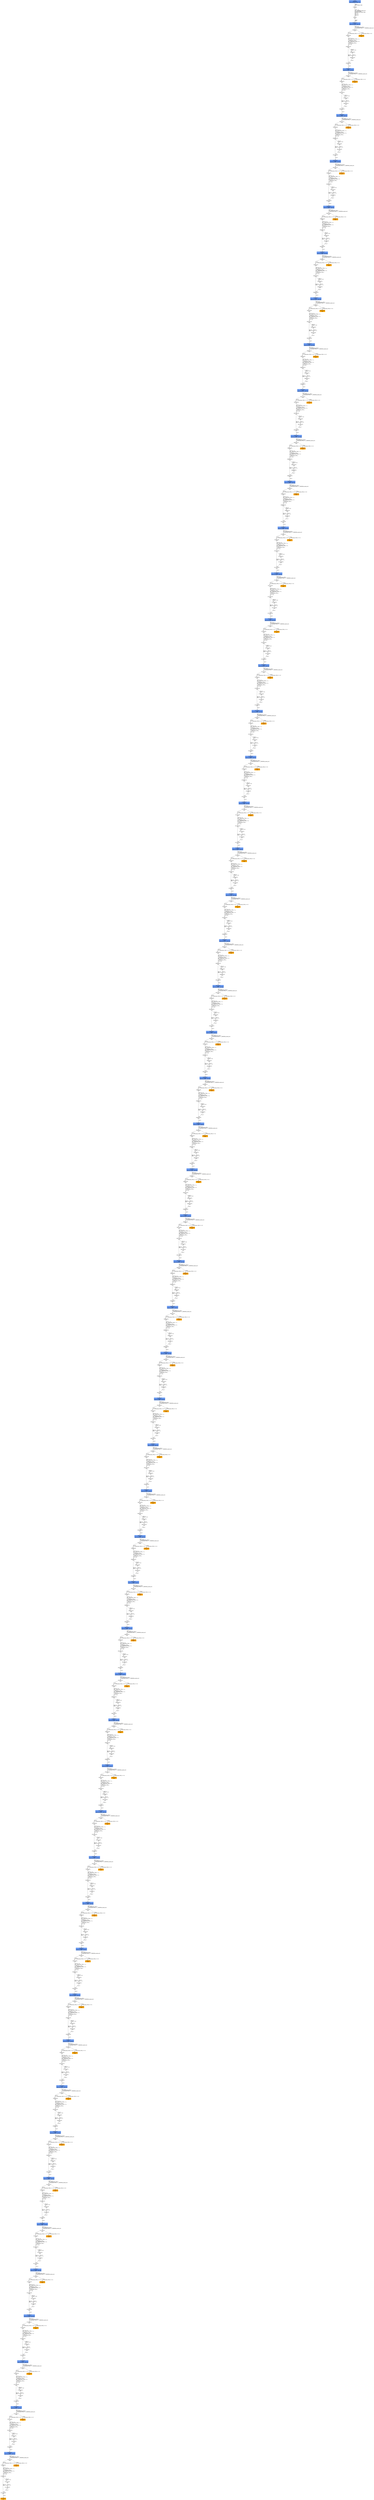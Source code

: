 digraph ARG {
node [style="filled" shape="box" color="white"]
0 [fillcolor="cornflowerblue" label="0 @ N1\nmain entry\nAbstractionState: ABS0: true\n" id="0"]
31 [label="31 @ N44\nmain\n" id="31"]
32 [label="32 @ N6\nmain\n" id="32"]
24582 [fillcolor="cornflowerblue" label="24582 @ N7\nmain\nAbstractionState: ABS2579\n" id="24582"]
24583 [label="24583 @ N11\nmain\n" id="24583"]
24585 [label="24585 @ N8\nmain\n" id="24585"]
24586 [label="24586 @ N19\nmain\n" id="24586"]
24591 [label="24591 @ N20\nmain\n" id="24591"]
24593 [fillcolor="cornflowerblue" label="24593 @ N7\nmain\nAbstractionState: ABS2580\n" id="24593"]
24594 [label="24594 @ N11\nmain\n" id="24594"]
24596 [label="24596 @ N8\nmain\n" id="24596"]
24597 [label="24597 @ N19\nmain\n" id="24597"]
24602 [label="24602 @ N20\nmain\n" id="24602"]
24604 [fillcolor="cornflowerblue" label="24604 @ N7\nmain\nAbstractionState: ABS2581\n" id="24604"]
24605 [label="24605 @ N11\nmain\n" id="24605"]
24607 [label="24607 @ N8\nmain\n" id="24607"]
24608 [label="24608 @ N19\nmain\n" id="24608"]
24613 [label="24613 @ N20\nmain\n" id="24613"]
24615 [fillcolor="cornflowerblue" label="24615 @ N7\nmain\nAbstractionState: ABS2582\n" id="24615"]
24616 [label="24616 @ N11\nmain\n" id="24616"]
24618 [label="24618 @ N8\nmain\n" id="24618"]
24619 [label="24619 @ N19\nmain\n" id="24619"]
24624 [label="24624 @ N20\nmain\n" id="24624"]
24626 [fillcolor="cornflowerblue" label="24626 @ N7\nmain\nAbstractionState: ABS2583\n" id="24626"]
24627 [label="24627 @ N11\nmain\n" id="24627"]
24629 [label="24629 @ N8\nmain\n" id="24629"]
24630 [label="24630 @ N19\nmain\n" id="24630"]
24635 [label="24635 @ N20\nmain\n" id="24635"]
24637 [fillcolor="cornflowerblue" label="24637 @ N7\nmain\nAbstractionState: ABS2584\n" id="24637"]
24638 [label="24638 @ N11\nmain\n" id="24638"]
24640 [label="24640 @ N8\nmain\n" id="24640"]
24641 [label="24641 @ N19\nmain\n" id="24641"]
24646 [label="24646 @ N20\nmain\n" id="24646"]
24648 [fillcolor="cornflowerblue" label="24648 @ N7\nmain\nAbstractionState: ABS2585\n" id="24648"]
24649 [label="24649 @ N11\nmain\n" id="24649"]
24651 [label="24651 @ N8\nmain\n" id="24651"]
24652 [label="24652 @ N19\nmain\n" id="24652"]
24657 [label="24657 @ N20\nmain\n" id="24657"]
24659 [fillcolor="cornflowerblue" label="24659 @ N7\nmain\nAbstractionState: ABS2586\n" id="24659"]
24660 [label="24660 @ N11\nmain\n" id="24660"]
24662 [label="24662 @ N8\nmain\n" id="24662"]
24663 [label="24663 @ N19\nmain\n" id="24663"]
24668 [label="24668 @ N20\nmain\n" id="24668"]
24670 [fillcolor="cornflowerblue" label="24670 @ N7\nmain\nAbstractionState: ABS2587\n" id="24670"]
24671 [label="24671 @ N11\nmain\n" id="24671"]
24673 [label="24673 @ N8\nmain\n" id="24673"]
24674 [label="24674 @ N19\nmain\n" id="24674"]
24679 [label="24679 @ N20\nmain\n" id="24679"]
24681 [fillcolor="cornflowerblue" label="24681 @ N7\nmain\nAbstractionState: ABS2588\n" id="24681"]
24682 [label="24682 @ N11\nmain\n" id="24682"]
24684 [label="24684 @ N8\nmain\n" id="24684"]
24685 [label="24685 @ N19\nmain\n" id="24685"]
24690 [label="24690 @ N20\nmain\n" id="24690"]
24692 [fillcolor="cornflowerblue" label="24692 @ N7\nmain\nAbstractionState: ABS2589\n" id="24692"]
24693 [label="24693 @ N11\nmain\n" id="24693"]
24695 [label="24695 @ N8\nmain\n" id="24695"]
24696 [label="24696 @ N19\nmain\n" id="24696"]
24701 [label="24701 @ N20\nmain\n" id="24701"]
24703 [fillcolor="cornflowerblue" label="24703 @ N7\nmain\nAbstractionState: ABS2590\n" id="24703"]
24704 [label="24704 @ N11\nmain\n" id="24704"]
24706 [label="24706 @ N8\nmain\n" id="24706"]
24707 [label="24707 @ N19\nmain\n" id="24707"]
24712 [label="24712 @ N20\nmain\n" id="24712"]
24714 [fillcolor="cornflowerblue" label="24714 @ N7\nmain\nAbstractionState: ABS2591\n" id="24714"]
24715 [label="24715 @ N11\nmain\n" id="24715"]
24717 [label="24717 @ N8\nmain\n" id="24717"]
24718 [label="24718 @ N19\nmain\n" id="24718"]
24723 [label="24723 @ N20\nmain\n" id="24723"]
24725 [fillcolor="cornflowerblue" label="24725 @ N7\nmain\nAbstractionState: ABS2592\n" id="24725"]
24726 [label="24726 @ N11\nmain\n" id="24726"]
24728 [label="24728 @ N8\nmain\n" id="24728"]
24729 [label="24729 @ N19\nmain\n" id="24729"]
24734 [label="24734 @ N20\nmain\n" id="24734"]
24736 [fillcolor="cornflowerblue" label="24736 @ N7\nmain\nAbstractionState: ABS2593\n" id="24736"]
24737 [label="24737 @ N11\nmain\n" id="24737"]
24739 [label="24739 @ N8\nmain\n" id="24739"]
24740 [label="24740 @ N19\nmain\n" id="24740"]
24745 [label="24745 @ N20\nmain\n" id="24745"]
24747 [fillcolor="cornflowerblue" label="24747 @ N7\nmain\nAbstractionState: ABS2594\n" id="24747"]
24748 [label="24748 @ N11\nmain\n" id="24748"]
24750 [label="24750 @ N8\nmain\n" id="24750"]
24751 [label="24751 @ N19\nmain\n" id="24751"]
24756 [label="24756 @ N20\nmain\n" id="24756"]
24758 [fillcolor="cornflowerblue" label="24758 @ N7\nmain\nAbstractionState: ABS2595\n" id="24758"]
24759 [label="24759 @ N11\nmain\n" id="24759"]
24761 [label="24761 @ N8\nmain\n" id="24761"]
24762 [label="24762 @ N19\nmain\n" id="24762"]
24767 [label="24767 @ N20\nmain\n" id="24767"]
24769 [fillcolor="cornflowerblue" label="24769 @ N7\nmain\nAbstractionState: ABS2596\n" id="24769"]
24770 [label="24770 @ N11\nmain\n" id="24770"]
24772 [label="24772 @ N8\nmain\n" id="24772"]
24773 [label="24773 @ N19\nmain\n" id="24773"]
24778 [label="24778 @ N20\nmain\n" id="24778"]
24780 [fillcolor="cornflowerblue" label="24780 @ N7\nmain\nAbstractionState: ABS2597\n" id="24780"]
24781 [label="24781 @ N11\nmain\n" id="24781"]
24783 [label="24783 @ N8\nmain\n" id="24783"]
24784 [label="24784 @ N19\nmain\n" id="24784"]
24789 [label="24789 @ N20\nmain\n" id="24789"]
24791 [fillcolor="cornflowerblue" label="24791 @ N7\nmain\nAbstractionState: ABS2598\n" id="24791"]
24792 [label="24792 @ N11\nmain\n" id="24792"]
24794 [label="24794 @ N8\nmain\n" id="24794"]
24795 [label="24795 @ N19\nmain\n" id="24795"]
24800 [label="24800 @ N20\nmain\n" id="24800"]
24802 [fillcolor="cornflowerblue" label="24802 @ N7\nmain\nAbstractionState: ABS2599\n" id="24802"]
24803 [label="24803 @ N11\nmain\n" id="24803"]
24805 [label="24805 @ N8\nmain\n" id="24805"]
24806 [label="24806 @ N19\nmain\n" id="24806"]
24811 [label="24811 @ N20\nmain\n" id="24811"]
24813 [fillcolor="cornflowerblue" label="24813 @ N7\nmain\nAbstractionState: ABS2600\n" id="24813"]
24814 [label="24814 @ N11\nmain\n" id="24814"]
24816 [label="24816 @ N8\nmain\n" id="24816"]
24817 [label="24817 @ N19\nmain\n" id="24817"]
24822 [label="24822 @ N20\nmain\n" id="24822"]
24824 [fillcolor="cornflowerblue" label="24824 @ N7\nmain\nAbstractionState: ABS2601\n" id="24824"]
24825 [label="24825 @ N11\nmain\n" id="24825"]
24827 [label="24827 @ N8\nmain\n" id="24827"]
24828 [label="24828 @ N19\nmain\n" id="24828"]
24833 [label="24833 @ N20\nmain\n" id="24833"]
24835 [fillcolor="cornflowerblue" label="24835 @ N7\nmain\nAbstractionState: ABS2602\n" id="24835"]
24836 [label="24836 @ N11\nmain\n" id="24836"]
24838 [label="24838 @ N8\nmain\n" id="24838"]
24839 [label="24839 @ N19\nmain\n" id="24839"]
24844 [label="24844 @ N20\nmain\n" id="24844"]
24846 [fillcolor="cornflowerblue" label="24846 @ N7\nmain\nAbstractionState: ABS2603\n" id="24846"]
24847 [label="24847 @ N11\nmain\n" id="24847"]
24849 [label="24849 @ N8\nmain\n" id="24849"]
24850 [label="24850 @ N19\nmain\n" id="24850"]
24855 [label="24855 @ N20\nmain\n" id="24855"]
24857 [fillcolor="cornflowerblue" label="24857 @ N7\nmain\nAbstractionState: ABS2604\n" id="24857"]
24858 [label="24858 @ N11\nmain\n" id="24858"]
24860 [label="24860 @ N8\nmain\n" id="24860"]
24861 [label="24861 @ N19\nmain\n" id="24861"]
24866 [label="24866 @ N20\nmain\n" id="24866"]
24868 [fillcolor="cornflowerblue" label="24868 @ N7\nmain\nAbstractionState: ABS2605\n" id="24868"]
24869 [label="24869 @ N11\nmain\n" id="24869"]
24871 [label="24871 @ N8\nmain\n" id="24871"]
24872 [label="24872 @ N19\nmain\n" id="24872"]
24877 [label="24877 @ N20\nmain\n" id="24877"]
24879 [fillcolor="cornflowerblue" label="24879 @ N7\nmain\nAbstractionState: ABS2606\n" id="24879"]
24880 [label="24880 @ N11\nmain\n" id="24880"]
24882 [label="24882 @ N8\nmain\n" id="24882"]
24883 [label="24883 @ N19\nmain\n" id="24883"]
24888 [label="24888 @ N20\nmain\n" id="24888"]
24890 [fillcolor="cornflowerblue" label="24890 @ N7\nmain\nAbstractionState: ABS2607\n" id="24890"]
24891 [label="24891 @ N11\nmain\n" id="24891"]
24893 [label="24893 @ N8\nmain\n" id="24893"]
24894 [label="24894 @ N19\nmain\n" id="24894"]
24899 [label="24899 @ N20\nmain\n" id="24899"]
24901 [fillcolor="cornflowerblue" label="24901 @ N7\nmain\nAbstractionState: ABS2608\n" id="24901"]
24902 [label="24902 @ N11\nmain\n" id="24902"]
24904 [label="24904 @ N8\nmain\n" id="24904"]
24905 [label="24905 @ N19\nmain\n" id="24905"]
24910 [label="24910 @ N20\nmain\n" id="24910"]
24912 [fillcolor="cornflowerblue" label="24912 @ N7\nmain\nAbstractionState: ABS2609\n" id="24912"]
24913 [label="24913 @ N11\nmain\n" id="24913"]
24915 [label="24915 @ N8\nmain\n" id="24915"]
24916 [label="24916 @ N19\nmain\n" id="24916"]
24921 [label="24921 @ N20\nmain\n" id="24921"]
24923 [fillcolor="cornflowerblue" label="24923 @ N7\nmain\nAbstractionState: ABS2610\n" id="24923"]
24924 [label="24924 @ N11\nmain\n" id="24924"]
24926 [label="24926 @ N8\nmain\n" id="24926"]
24927 [label="24927 @ N19\nmain\n" id="24927"]
24932 [label="24932 @ N20\nmain\n" id="24932"]
24934 [fillcolor="cornflowerblue" label="24934 @ N7\nmain\nAbstractionState: ABS2611\n" id="24934"]
24935 [label="24935 @ N11\nmain\n" id="24935"]
24937 [label="24937 @ N8\nmain\n" id="24937"]
24938 [label="24938 @ N19\nmain\n" id="24938"]
24943 [label="24943 @ N20\nmain\n" id="24943"]
24945 [fillcolor="cornflowerblue" label="24945 @ N7\nmain\nAbstractionState: ABS2612\n" id="24945"]
24946 [label="24946 @ N11\nmain\n" id="24946"]
24948 [label="24948 @ N8\nmain\n" id="24948"]
24949 [label="24949 @ N19\nmain\n" id="24949"]
24954 [label="24954 @ N20\nmain\n" id="24954"]
24956 [fillcolor="cornflowerblue" label="24956 @ N7\nmain\nAbstractionState: ABS2613\n" id="24956"]
24957 [label="24957 @ N11\nmain\n" id="24957"]
24959 [label="24959 @ N8\nmain\n" id="24959"]
24960 [label="24960 @ N19\nmain\n" id="24960"]
24965 [label="24965 @ N20\nmain\n" id="24965"]
24967 [fillcolor="cornflowerblue" label="24967 @ N7\nmain\nAbstractionState: ABS2614\n" id="24967"]
24968 [label="24968 @ N11\nmain\n" id="24968"]
24970 [label="24970 @ N8\nmain\n" id="24970"]
24971 [label="24971 @ N19\nmain\n" id="24971"]
24976 [label="24976 @ N20\nmain\n" id="24976"]
24978 [fillcolor="cornflowerblue" label="24978 @ N7\nmain\nAbstractionState: ABS2615\n" id="24978"]
24979 [label="24979 @ N11\nmain\n" id="24979"]
24981 [label="24981 @ N8\nmain\n" id="24981"]
24982 [label="24982 @ N19\nmain\n" id="24982"]
24987 [label="24987 @ N20\nmain\n" id="24987"]
24989 [fillcolor="cornflowerblue" label="24989 @ N7\nmain\nAbstractionState: ABS2616\n" id="24989"]
24990 [label="24990 @ N11\nmain\n" id="24990"]
24992 [label="24992 @ N8\nmain\n" id="24992"]
24993 [label="24993 @ N19\nmain\n" id="24993"]
24998 [label="24998 @ N20\nmain\n" id="24998"]
25000 [fillcolor="cornflowerblue" label="25000 @ N7\nmain\nAbstractionState: ABS2617\n" id="25000"]
25001 [label="25001 @ N11\nmain\n" id="25001"]
25003 [label="25003 @ N8\nmain\n" id="25003"]
25004 [label="25004 @ N19\nmain\n" id="25004"]
25009 [label="25009 @ N20\nmain\n" id="25009"]
25011 [fillcolor="cornflowerblue" label="25011 @ N7\nmain\nAbstractionState: ABS2618\n" id="25011"]
25012 [label="25012 @ N11\nmain\n" id="25012"]
25014 [label="25014 @ N8\nmain\n" id="25014"]
25015 [label="25015 @ N19\nmain\n" id="25015"]
25020 [label="25020 @ N20\nmain\n" id="25020"]
25022 [fillcolor="cornflowerblue" label="25022 @ N7\nmain\nAbstractionState: ABS2619\n" id="25022"]
25023 [label="25023 @ N11\nmain\n" id="25023"]
25025 [label="25025 @ N8\nmain\n" id="25025"]
25026 [label="25026 @ N19\nmain\n" id="25026"]
25031 [label="25031 @ N20\nmain\n" id="25031"]
25033 [fillcolor="cornflowerblue" label="25033 @ N7\nmain\nAbstractionState: ABS2620\n" id="25033"]
25034 [label="25034 @ N11\nmain\n" id="25034"]
25036 [label="25036 @ N8\nmain\n" id="25036"]
25037 [label="25037 @ N19\nmain\n" id="25037"]
25042 [label="25042 @ N20\nmain\n" id="25042"]
25044 [fillcolor="cornflowerblue" label="25044 @ N7\nmain\nAbstractionState: ABS2621\n" id="25044"]
25045 [label="25045 @ N11\nmain\n" id="25045"]
25047 [label="25047 @ N8\nmain\n" id="25047"]
25048 [label="25048 @ N19\nmain\n" id="25048"]
25053 [label="25053 @ N20\nmain\n" id="25053"]
25055 [fillcolor="cornflowerblue" label="25055 @ N7\nmain\nAbstractionState: ABS2622\n" id="25055"]
25056 [label="25056 @ N11\nmain\n" id="25056"]
25058 [label="25058 @ N8\nmain\n" id="25058"]
25059 [label="25059 @ N19\nmain\n" id="25059"]
25064 [label="25064 @ N20\nmain\n" id="25064"]
25066 [fillcolor="cornflowerblue" label="25066 @ N7\nmain\nAbstractionState: ABS2623\n" id="25066"]
25067 [label="25067 @ N11\nmain\n" id="25067"]
25069 [label="25069 @ N8\nmain\n" id="25069"]
25070 [label="25070 @ N19\nmain\n" id="25070"]
25075 [label="25075 @ N20\nmain\n" id="25075"]
25077 [fillcolor="cornflowerblue" label="25077 @ N7\nmain\nAbstractionState: ABS2624\n" id="25077"]
25078 [label="25078 @ N11\nmain\n" id="25078"]
25080 [label="25080 @ N8\nmain\n" id="25080"]
25081 [label="25081 @ N19\nmain\n" id="25081"]
25086 [label="25086 @ N20\nmain\n" id="25086"]
25088 [fillcolor="cornflowerblue" label="25088 @ N7\nmain\nAbstractionState: ABS2625\n" id="25088"]
25089 [label="25089 @ N11\nmain\n" id="25089"]
25091 [label="25091 @ N8\nmain\n" id="25091"]
25092 [label="25092 @ N19\nmain\n" id="25092"]
25097 [label="25097 @ N20\nmain\n" id="25097"]
25099 [fillcolor="cornflowerblue" label="25099 @ N7\nmain\nAbstractionState: ABS2626\n" id="25099"]
25100 [label="25100 @ N11\nmain\n" id="25100"]
25102 [label="25102 @ N8\nmain\n" id="25102"]
25103 [label="25103 @ N19\nmain\n" id="25103"]
25108 [label="25108 @ N20\nmain\n" id="25108"]
25110 [fillcolor="cornflowerblue" label="25110 @ N7\nmain\nAbstractionState: ABS2627\n" id="25110"]
25111 [label="25111 @ N11\nmain\n" id="25111"]
25113 [label="25113 @ N8\nmain\n" id="25113"]
25114 [label="25114 @ N19\nmain\n" id="25114"]
25119 [label="25119 @ N20\nmain\n" id="25119"]
25121 [fillcolor="cornflowerblue" label="25121 @ N7\nmain\nAbstractionState: ABS2628\n" id="25121"]
25122 [label="25122 @ N11\nmain\n" id="25122"]
25124 [label="25124 @ N8\nmain\n" id="25124"]
25125 [label="25125 @ N19\nmain\n" id="25125"]
25130 [label="25130 @ N20\nmain\n" id="25130"]
25132 [fillcolor="cornflowerblue" label="25132 @ N7\nmain\nAbstractionState: ABS2629\n" id="25132"]
25133 [label="25133 @ N11\nmain\n" id="25133"]
25135 [label="25135 @ N8\nmain\n" id="25135"]
25136 [label="25136 @ N19\nmain\n" id="25136"]
25141 [label="25141 @ N20\nmain\n" id="25141"]
25143 [fillcolor="cornflowerblue" label="25143 @ N7\nmain\nAbstractionState: ABS2630\n" id="25143"]
25144 [label="25144 @ N11\nmain\n" id="25144"]
25146 [label="25146 @ N8\nmain\n" id="25146"]
25147 [label="25147 @ N19\nmain\n" id="25147"]
25152 [label="25152 @ N20\nmain\n" id="25152"]
25154 [fillcolor="cornflowerblue" label="25154 @ N7\nmain\nAbstractionState: ABS2631\n" id="25154"]
25155 [label="25155 @ N11\nmain\n" id="25155"]
25157 [label="25157 @ N8\nmain\n" id="25157"]
25158 [label="25158 @ N19\nmain\n" id="25158"]
25163 [label="25163 @ N20\nmain\n" id="25163"]
25165 [fillcolor="cornflowerblue" label="25165 @ N7\nmain\nAbstractionState: ABS2632\n" id="25165"]
25166 [label="25166 @ N11\nmain\n" id="25166"]
25168 [label="25168 @ N8\nmain\n" id="25168"]
25169 [label="25169 @ N19\nmain\n" id="25169"]
25174 [label="25174 @ N20\nmain\n" id="25174"]
25175 [fillcolor="orange" label="25175 @ N7\nmain\n" id="25175"]
25171 [label="25171 @ N21\nmain\n" id="25171"]
25172 [label="25172 @ N22\nmain\n" id="25172"]
25167 [fillcolor="orange" label="25167 @ N9\nmain\n" id="25167"]
25160 [label="25160 @ N21\nmain\n" id="25160"]
25161 [label="25161 @ N22\nmain\n" id="25161"]
25156 [fillcolor="orange" label="25156 @ N9\nmain\n" id="25156"]
25149 [label="25149 @ N21\nmain\n" id="25149"]
25150 [label="25150 @ N22\nmain\n" id="25150"]
25145 [fillcolor="orange" label="25145 @ N9\nmain\n" id="25145"]
25138 [label="25138 @ N21\nmain\n" id="25138"]
25139 [label="25139 @ N22\nmain\n" id="25139"]
25134 [fillcolor="orange" label="25134 @ N9\nmain\n" id="25134"]
25127 [label="25127 @ N21\nmain\n" id="25127"]
25128 [label="25128 @ N22\nmain\n" id="25128"]
25123 [fillcolor="orange" label="25123 @ N9\nmain\n" id="25123"]
25116 [label="25116 @ N21\nmain\n" id="25116"]
25117 [label="25117 @ N22\nmain\n" id="25117"]
25112 [fillcolor="orange" label="25112 @ N9\nmain\n" id="25112"]
25105 [label="25105 @ N21\nmain\n" id="25105"]
25106 [label="25106 @ N22\nmain\n" id="25106"]
25101 [fillcolor="orange" label="25101 @ N9\nmain\n" id="25101"]
25094 [label="25094 @ N21\nmain\n" id="25094"]
25095 [label="25095 @ N22\nmain\n" id="25095"]
25090 [fillcolor="orange" label="25090 @ N9\nmain\n" id="25090"]
25083 [label="25083 @ N21\nmain\n" id="25083"]
25084 [label="25084 @ N22\nmain\n" id="25084"]
25079 [fillcolor="orange" label="25079 @ N9\nmain\n" id="25079"]
25072 [label="25072 @ N21\nmain\n" id="25072"]
25073 [label="25073 @ N22\nmain\n" id="25073"]
25068 [fillcolor="orange" label="25068 @ N9\nmain\n" id="25068"]
25061 [label="25061 @ N21\nmain\n" id="25061"]
25062 [label="25062 @ N22\nmain\n" id="25062"]
25057 [fillcolor="orange" label="25057 @ N9\nmain\n" id="25057"]
25050 [label="25050 @ N21\nmain\n" id="25050"]
25051 [label="25051 @ N22\nmain\n" id="25051"]
25046 [fillcolor="orange" label="25046 @ N9\nmain\n" id="25046"]
25039 [label="25039 @ N21\nmain\n" id="25039"]
25040 [label="25040 @ N22\nmain\n" id="25040"]
25035 [fillcolor="orange" label="25035 @ N9\nmain\n" id="25035"]
25028 [label="25028 @ N21\nmain\n" id="25028"]
25029 [label="25029 @ N22\nmain\n" id="25029"]
25024 [fillcolor="orange" label="25024 @ N9\nmain\n" id="25024"]
25017 [label="25017 @ N21\nmain\n" id="25017"]
25018 [label="25018 @ N22\nmain\n" id="25018"]
25013 [fillcolor="orange" label="25013 @ N9\nmain\n" id="25013"]
25006 [label="25006 @ N21\nmain\n" id="25006"]
25007 [label="25007 @ N22\nmain\n" id="25007"]
25002 [fillcolor="orange" label="25002 @ N9\nmain\n" id="25002"]
24995 [label="24995 @ N21\nmain\n" id="24995"]
24996 [label="24996 @ N22\nmain\n" id="24996"]
24991 [fillcolor="orange" label="24991 @ N9\nmain\n" id="24991"]
24984 [label="24984 @ N21\nmain\n" id="24984"]
24985 [label="24985 @ N22\nmain\n" id="24985"]
24980 [fillcolor="orange" label="24980 @ N9\nmain\n" id="24980"]
24973 [label="24973 @ N21\nmain\n" id="24973"]
24974 [label="24974 @ N22\nmain\n" id="24974"]
24969 [fillcolor="orange" label="24969 @ N9\nmain\n" id="24969"]
24962 [label="24962 @ N21\nmain\n" id="24962"]
24963 [label="24963 @ N22\nmain\n" id="24963"]
24958 [fillcolor="orange" label="24958 @ N9\nmain\n" id="24958"]
24951 [label="24951 @ N21\nmain\n" id="24951"]
24952 [label="24952 @ N22\nmain\n" id="24952"]
24947 [fillcolor="orange" label="24947 @ N9\nmain\n" id="24947"]
24940 [label="24940 @ N21\nmain\n" id="24940"]
24941 [label="24941 @ N22\nmain\n" id="24941"]
24936 [fillcolor="orange" label="24936 @ N9\nmain\n" id="24936"]
24929 [label="24929 @ N21\nmain\n" id="24929"]
24930 [label="24930 @ N22\nmain\n" id="24930"]
24925 [fillcolor="orange" label="24925 @ N9\nmain\n" id="24925"]
24918 [label="24918 @ N21\nmain\n" id="24918"]
24919 [label="24919 @ N22\nmain\n" id="24919"]
24914 [fillcolor="orange" label="24914 @ N9\nmain\n" id="24914"]
24907 [label="24907 @ N21\nmain\n" id="24907"]
24908 [label="24908 @ N22\nmain\n" id="24908"]
24903 [fillcolor="orange" label="24903 @ N9\nmain\n" id="24903"]
24896 [label="24896 @ N21\nmain\n" id="24896"]
24897 [label="24897 @ N22\nmain\n" id="24897"]
24892 [fillcolor="orange" label="24892 @ N9\nmain\n" id="24892"]
24885 [label="24885 @ N21\nmain\n" id="24885"]
24886 [label="24886 @ N22\nmain\n" id="24886"]
24881 [fillcolor="orange" label="24881 @ N9\nmain\n" id="24881"]
24874 [label="24874 @ N21\nmain\n" id="24874"]
24875 [label="24875 @ N22\nmain\n" id="24875"]
24870 [fillcolor="orange" label="24870 @ N9\nmain\n" id="24870"]
24863 [label="24863 @ N21\nmain\n" id="24863"]
24864 [label="24864 @ N22\nmain\n" id="24864"]
24859 [fillcolor="orange" label="24859 @ N9\nmain\n" id="24859"]
24852 [label="24852 @ N21\nmain\n" id="24852"]
24853 [label="24853 @ N22\nmain\n" id="24853"]
24848 [fillcolor="orange" label="24848 @ N9\nmain\n" id="24848"]
24841 [label="24841 @ N21\nmain\n" id="24841"]
24842 [label="24842 @ N22\nmain\n" id="24842"]
24837 [fillcolor="orange" label="24837 @ N9\nmain\n" id="24837"]
24830 [label="24830 @ N21\nmain\n" id="24830"]
24831 [label="24831 @ N22\nmain\n" id="24831"]
24826 [fillcolor="orange" label="24826 @ N9\nmain\n" id="24826"]
24819 [label="24819 @ N21\nmain\n" id="24819"]
24820 [label="24820 @ N22\nmain\n" id="24820"]
24815 [fillcolor="orange" label="24815 @ N9\nmain\n" id="24815"]
24808 [label="24808 @ N21\nmain\n" id="24808"]
24809 [label="24809 @ N22\nmain\n" id="24809"]
24804 [fillcolor="orange" label="24804 @ N9\nmain\n" id="24804"]
24797 [label="24797 @ N21\nmain\n" id="24797"]
24798 [label="24798 @ N22\nmain\n" id="24798"]
24793 [fillcolor="orange" label="24793 @ N9\nmain\n" id="24793"]
24786 [label="24786 @ N21\nmain\n" id="24786"]
24787 [label="24787 @ N22\nmain\n" id="24787"]
24782 [fillcolor="orange" label="24782 @ N9\nmain\n" id="24782"]
24775 [label="24775 @ N21\nmain\n" id="24775"]
24776 [label="24776 @ N22\nmain\n" id="24776"]
24771 [fillcolor="orange" label="24771 @ N9\nmain\n" id="24771"]
24764 [label="24764 @ N21\nmain\n" id="24764"]
24765 [label="24765 @ N22\nmain\n" id="24765"]
24760 [fillcolor="orange" label="24760 @ N9\nmain\n" id="24760"]
24753 [label="24753 @ N21\nmain\n" id="24753"]
24754 [label="24754 @ N22\nmain\n" id="24754"]
24749 [fillcolor="orange" label="24749 @ N9\nmain\n" id="24749"]
24742 [label="24742 @ N21\nmain\n" id="24742"]
24743 [label="24743 @ N22\nmain\n" id="24743"]
24738 [fillcolor="orange" label="24738 @ N9\nmain\n" id="24738"]
24731 [label="24731 @ N21\nmain\n" id="24731"]
24732 [label="24732 @ N22\nmain\n" id="24732"]
24727 [fillcolor="orange" label="24727 @ N9\nmain\n" id="24727"]
24720 [label="24720 @ N21\nmain\n" id="24720"]
24721 [label="24721 @ N22\nmain\n" id="24721"]
24716 [fillcolor="orange" label="24716 @ N9\nmain\n" id="24716"]
24709 [label="24709 @ N21\nmain\n" id="24709"]
24710 [label="24710 @ N22\nmain\n" id="24710"]
24705 [fillcolor="orange" label="24705 @ N9\nmain\n" id="24705"]
24698 [label="24698 @ N21\nmain\n" id="24698"]
24699 [label="24699 @ N22\nmain\n" id="24699"]
24694 [fillcolor="orange" label="24694 @ N9\nmain\n" id="24694"]
24687 [label="24687 @ N21\nmain\n" id="24687"]
24688 [label="24688 @ N22\nmain\n" id="24688"]
24683 [fillcolor="orange" label="24683 @ N9\nmain\n" id="24683"]
24676 [label="24676 @ N21\nmain\n" id="24676"]
24677 [label="24677 @ N22\nmain\n" id="24677"]
24672 [fillcolor="orange" label="24672 @ N9\nmain\n" id="24672"]
24665 [label="24665 @ N21\nmain\n" id="24665"]
24666 [label="24666 @ N22\nmain\n" id="24666"]
24661 [fillcolor="orange" label="24661 @ N9\nmain\n" id="24661"]
24654 [label="24654 @ N21\nmain\n" id="24654"]
24655 [label="24655 @ N22\nmain\n" id="24655"]
24650 [fillcolor="orange" label="24650 @ N9\nmain\n" id="24650"]
24643 [label="24643 @ N21\nmain\n" id="24643"]
24644 [label="24644 @ N22\nmain\n" id="24644"]
24639 [fillcolor="orange" label="24639 @ N9\nmain\n" id="24639"]
24632 [label="24632 @ N21\nmain\n" id="24632"]
24633 [label="24633 @ N22\nmain\n" id="24633"]
24628 [fillcolor="orange" label="24628 @ N9\nmain\n" id="24628"]
24621 [label="24621 @ N21\nmain\n" id="24621"]
24622 [label="24622 @ N22\nmain\n" id="24622"]
24617 [fillcolor="orange" label="24617 @ N9\nmain\n" id="24617"]
24610 [label="24610 @ N21\nmain\n" id="24610"]
24611 [label="24611 @ N22\nmain\n" id="24611"]
24606 [fillcolor="orange" label="24606 @ N9\nmain\n" id="24606"]
24599 [label="24599 @ N21\nmain\n" id="24599"]
24600 [label="24600 @ N22\nmain\n" id="24600"]
24595 [fillcolor="orange" label="24595 @ N9\nmain\n" id="24595"]
24588 [label="24588 @ N21\nmain\n" id="24588"]
24589 [label="24589 @ N22\nmain\n" id="24589"]
24584 [fillcolor="orange" label="24584 @ N9\nmain\n" id="24584"]
0 -> 31 [label="Line 0: \lINIT GLOBAL VARS\l" id="0 -> 31"]
31 -> 32 [label="Lines 1 - 8: \lint __VERIFIER_nondet_int();\lint main(int flag);\lFunction start dummy edge\lint t = 0;\lint s = 0;\lint a = 0;\lint b = 0;\l" id="31 -> 32"]
32 -> 24582 [label="Line 9: \lwhile\l" id="32 -> 24582"]
24582 -> 24583 [label="Lines 9 - 9: \lint __CPAchecker_TMP_0;\l__CPAchecker_TMP_0 = __VERIFIER_nondet_int();\l" id="24582 -> 24583"]
24583 -> 24584 [label="Line 9: \l[__CPAchecker_TMP_0 == 0]\l" id="24583 -> 24584"]
24583 -> 24585 [label="Line 9: \l[!(__CPAchecker_TMP_0 == 0)]\l" id="24583 -> 24585"]
24585 -> 24586 [label="Lines 10 - 13: \lint __CPAchecker_TMP_1 = a;\la = a + 1;\l__CPAchecker_TMP_1;\lint __CPAchecker_TMP_2 = b;\lb = b + 1;\l__CPAchecker_TMP_2;\ls = s + a;\lt = t + b;\l" id="24585 -> 24586"]
24586 -> 24588 [label="Line 14: \l[!(flag == 0)]\l" id="24586 -> 24588"]
24586 -> 24591 [label="Line 14: \l[flag == 0]\l" id="24586 -> 24591"]
24591 -> 24593 [label="Line 0: \l\l" id="24591 -> 24593"]
24593 -> 24594 [label="Lines 9 - 9: \lint __CPAchecker_TMP_0;\l__CPAchecker_TMP_0 = __VERIFIER_nondet_int();\l" id="24593 -> 24594"]
24594 -> 24595 [label="Line 9: \l[__CPAchecker_TMP_0 == 0]\l" id="24594 -> 24595"]
24594 -> 24596 [label="Line 9: \l[!(__CPAchecker_TMP_0 == 0)]\l" id="24594 -> 24596"]
24596 -> 24597 [label="Lines 10 - 13: \lint __CPAchecker_TMP_1 = a;\la = a + 1;\l__CPAchecker_TMP_1;\lint __CPAchecker_TMP_2 = b;\lb = b + 1;\l__CPAchecker_TMP_2;\ls = s + a;\lt = t + b;\l" id="24596 -> 24597"]
24597 -> 24599 [label="Line 14: \l[!(flag == 0)]\l" id="24597 -> 24599"]
24597 -> 24602 [label="Line 14: \l[flag == 0]\l" id="24597 -> 24602"]
24602 -> 24604 [label="Line 0: \l\l" id="24602 -> 24604"]
24604 -> 24605 [label="Lines 9 - 9: \lint __CPAchecker_TMP_0;\l__CPAchecker_TMP_0 = __VERIFIER_nondet_int();\l" id="24604 -> 24605"]
24605 -> 24606 [label="Line 9: \l[__CPAchecker_TMP_0 == 0]\l" id="24605 -> 24606"]
24605 -> 24607 [label="Line 9: \l[!(__CPAchecker_TMP_0 == 0)]\l" id="24605 -> 24607"]
24607 -> 24608 [label="Lines 10 - 13: \lint __CPAchecker_TMP_1 = a;\la = a + 1;\l__CPAchecker_TMP_1;\lint __CPAchecker_TMP_2 = b;\lb = b + 1;\l__CPAchecker_TMP_2;\ls = s + a;\lt = t + b;\l" id="24607 -> 24608"]
24608 -> 24610 [label="Line 14: \l[!(flag == 0)]\l" id="24608 -> 24610"]
24608 -> 24613 [label="Line 14: \l[flag == 0]\l" id="24608 -> 24613"]
24613 -> 24615 [label="Line 0: \l\l" id="24613 -> 24615"]
24615 -> 24616 [label="Lines 9 - 9: \lint __CPAchecker_TMP_0;\l__CPAchecker_TMP_0 = __VERIFIER_nondet_int();\l" id="24615 -> 24616"]
24616 -> 24617 [label="Line 9: \l[__CPAchecker_TMP_0 == 0]\l" id="24616 -> 24617"]
24616 -> 24618 [label="Line 9: \l[!(__CPAchecker_TMP_0 == 0)]\l" id="24616 -> 24618"]
24618 -> 24619 [label="Lines 10 - 13: \lint __CPAchecker_TMP_1 = a;\la = a + 1;\l__CPAchecker_TMP_1;\lint __CPAchecker_TMP_2 = b;\lb = b + 1;\l__CPAchecker_TMP_2;\ls = s + a;\lt = t + b;\l" id="24618 -> 24619"]
24619 -> 24621 [label="Line 14: \l[!(flag == 0)]\l" id="24619 -> 24621"]
24619 -> 24624 [label="Line 14: \l[flag == 0]\l" id="24619 -> 24624"]
24624 -> 24626 [label="Line 0: \l\l" id="24624 -> 24626"]
24626 -> 24627 [label="Lines 9 - 9: \lint __CPAchecker_TMP_0;\l__CPAchecker_TMP_0 = __VERIFIER_nondet_int();\l" id="24626 -> 24627"]
24627 -> 24628 [label="Line 9: \l[__CPAchecker_TMP_0 == 0]\l" id="24627 -> 24628"]
24627 -> 24629 [label="Line 9: \l[!(__CPAchecker_TMP_0 == 0)]\l" id="24627 -> 24629"]
24629 -> 24630 [label="Lines 10 - 13: \lint __CPAchecker_TMP_1 = a;\la = a + 1;\l__CPAchecker_TMP_1;\lint __CPAchecker_TMP_2 = b;\lb = b + 1;\l__CPAchecker_TMP_2;\ls = s + a;\lt = t + b;\l" id="24629 -> 24630"]
24630 -> 24632 [label="Line 14: \l[!(flag == 0)]\l" id="24630 -> 24632"]
24630 -> 24635 [label="Line 14: \l[flag == 0]\l" id="24630 -> 24635"]
24635 -> 24637 [label="Line 0: \l\l" id="24635 -> 24637"]
24637 -> 24638 [label="Lines 9 - 9: \lint __CPAchecker_TMP_0;\l__CPAchecker_TMP_0 = __VERIFIER_nondet_int();\l" id="24637 -> 24638"]
24638 -> 24639 [label="Line 9: \l[__CPAchecker_TMP_0 == 0]\l" id="24638 -> 24639"]
24638 -> 24640 [label="Line 9: \l[!(__CPAchecker_TMP_0 == 0)]\l" id="24638 -> 24640"]
24640 -> 24641 [label="Lines 10 - 13: \lint __CPAchecker_TMP_1 = a;\la = a + 1;\l__CPAchecker_TMP_1;\lint __CPAchecker_TMP_2 = b;\lb = b + 1;\l__CPAchecker_TMP_2;\ls = s + a;\lt = t + b;\l" id="24640 -> 24641"]
24641 -> 24643 [label="Line 14: \l[!(flag == 0)]\l" id="24641 -> 24643"]
24641 -> 24646 [label="Line 14: \l[flag == 0]\l" id="24641 -> 24646"]
24646 -> 24648 [label="Line 0: \l\l" id="24646 -> 24648"]
24648 -> 24649 [label="Lines 9 - 9: \lint __CPAchecker_TMP_0;\l__CPAchecker_TMP_0 = __VERIFIER_nondet_int();\l" id="24648 -> 24649"]
24649 -> 24650 [label="Line 9: \l[__CPAchecker_TMP_0 == 0]\l" id="24649 -> 24650"]
24649 -> 24651 [label="Line 9: \l[!(__CPAchecker_TMP_0 == 0)]\l" id="24649 -> 24651"]
24651 -> 24652 [label="Lines 10 - 13: \lint __CPAchecker_TMP_1 = a;\la = a + 1;\l__CPAchecker_TMP_1;\lint __CPAchecker_TMP_2 = b;\lb = b + 1;\l__CPAchecker_TMP_2;\ls = s + a;\lt = t + b;\l" id="24651 -> 24652"]
24652 -> 24654 [label="Line 14: \l[!(flag == 0)]\l" id="24652 -> 24654"]
24652 -> 24657 [label="Line 14: \l[flag == 0]\l" id="24652 -> 24657"]
24657 -> 24659 [label="Line 0: \l\l" id="24657 -> 24659"]
24659 -> 24660 [label="Lines 9 - 9: \lint __CPAchecker_TMP_0;\l__CPAchecker_TMP_0 = __VERIFIER_nondet_int();\l" id="24659 -> 24660"]
24660 -> 24661 [label="Line 9: \l[__CPAchecker_TMP_0 == 0]\l" id="24660 -> 24661"]
24660 -> 24662 [label="Line 9: \l[!(__CPAchecker_TMP_0 == 0)]\l" id="24660 -> 24662"]
24662 -> 24663 [label="Lines 10 - 13: \lint __CPAchecker_TMP_1 = a;\la = a + 1;\l__CPAchecker_TMP_1;\lint __CPAchecker_TMP_2 = b;\lb = b + 1;\l__CPAchecker_TMP_2;\ls = s + a;\lt = t + b;\l" id="24662 -> 24663"]
24663 -> 24665 [label="Line 14: \l[!(flag == 0)]\l" id="24663 -> 24665"]
24663 -> 24668 [label="Line 14: \l[flag == 0]\l" id="24663 -> 24668"]
24668 -> 24670 [label="Line 0: \l\l" id="24668 -> 24670"]
24670 -> 24671 [label="Lines 9 - 9: \lint __CPAchecker_TMP_0;\l__CPAchecker_TMP_0 = __VERIFIER_nondet_int();\l" id="24670 -> 24671"]
24671 -> 24672 [label="Line 9: \l[__CPAchecker_TMP_0 == 0]\l" id="24671 -> 24672"]
24671 -> 24673 [label="Line 9: \l[!(__CPAchecker_TMP_0 == 0)]\l" id="24671 -> 24673"]
24673 -> 24674 [label="Lines 10 - 13: \lint __CPAchecker_TMP_1 = a;\la = a + 1;\l__CPAchecker_TMP_1;\lint __CPAchecker_TMP_2 = b;\lb = b + 1;\l__CPAchecker_TMP_2;\ls = s + a;\lt = t + b;\l" id="24673 -> 24674"]
24674 -> 24676 [label="Line 14: \l[!(flag == 0)]\l" id="24674 -> 24676"]
24674 -> 24679 [label="Line 14: \l[flag == 0]\l" id="24674 -> 24679"]
24679 -> 24681 [label="Line 0: \l\l" id="24679 -> 24681"]
24681 -> 24682 [label="Lines 9 - 9: \lint __CPAchecker_TMP_0;\l__CPAchecker_TMP_0 = __VERIFIER_nondet_int();\l" id="24681 -> 24682"]
24682 -> 24683 [label="Line 9: \l[__CPAchecker_TMP_0 == 0]\l" id="24682 -> 24683"]
24682 -> 24684 [label="Line 9: \l[!(__CPAchecker_TMP_0 == 0)]\l" id="24682 -> 24684"]
24684 -> 24685 [label="Lines 10 - 13: \lint __CPAchecker_TMP_1 = a;\la = a + 1;\l__CPAchecker_TMP_1;\lint __CPAchecker_TMP_2 = b;\lb = b + 1;\l__CPAchecker_TMP_2;\ls = s + a;\lt = t + b;\l" id="24684 -> 24685"]
24685 -> 24687 [label="Line 14: \l[!(flag == 0)]\l" id="24685 -> 24687"]
24685 -> 24690 [label="Line 14: \l[flag == 0]\l" id="24685 -> 24690"]
24690 -> 24692 [label="Line 0: \l\l" id="24690 -> 24692"]
24692 -> 24693 [label="Lines 9 - 9: \lint __CPAchecker_TMP_0;\l__CPAchecker_TMP_0 = __VERIFIER_nondet_int();\l" id="24692 -> 24693"]
24693 -> 24694 [label="Line 9: \l[__CPAchecker_TMP_0 == 0]\l" id="24693 -> 24694"]
24693 -> 24695 [label="Line 9: \l[!(__CPAchecker_TMP_0 == 0)]\l" id="24693 -> 24695"]
24695 -> 24696 [label="Lines 10 - 13: \lint __CPAchecker_TMP_1 = a;\la = a + 1;\l__CPAchecker_TMP_1;\lint __CPAchecker_TMP_2 = b;\lb = b + 1;\l__CPAchecker_TMP_2;\ls = s + a;\lt = t + b;\l" id="24695 -> 24696"]
24696 -> 24698 [label="Line 14: \l[!(flag == 0)]\l" id="24696 -> 24698"]
24696 -> 24701 [label="Line 14: \l[flag == 0]\l" id="24696 -> 24701"]
24701 -> 24703 [label="Line 0: \l\l" id="24701 -> 24703"]
24703 -> 24704 [label="Lines 9 - 9: \lint __CPAchecker_TMP_0;\l__CPAchecker_TMP_0 = __VERIFIER_nondet_int();\l" id="24703 -> 24704"]
24704 -> 24705 [label="Line 9: \l[__CPAchecker_TMP_0 == 0]\l" id="24704 -> 24705"]
24704 -> 24706 [label="Line 9: \l[!(__CPAchecker_TMP_0 == 0)]\l" id="24704 -> 24706"]
24706 -> 24707 [label="Lines 10 - 13: \lint __CPAchecker_TMP_1 = a;\la = a + 1;\l__CPAchecker_TMP_1;\lint __CPAchecker_TMP_2 = b;\lb = b + 1;\l__CPAchecker_TMP_2;\ls = s + a;\lt = t + b;\l" id="24706 -> 24707"]
24707 -> 24709 [label="Line 14: \l[!(flag == 0)]\l" id="24707 -> 24709"]
24707 -> 24712 [label="Line 14: \l[flag == 0]\l" id="24707 -> 24712"]
24712 -> 24714 [label="Line 0: \l\l" id="24712 -> 24714"]
24714 -> 24715 [label="Lines 9 - 9: \lint __CPAchecker_TMP_0;\l__CPAchecker_TMP_0 = __VERIFIER_nondet_int();\l" id="24714 -> 24715"]
24715 -> 24716 [label="Line 9: \l[__CPAchecker_TMP_0 == 0]\l" id="24715 -> 24716"]
24715 -> 24717 [label="Line 9: \l[!(__CPAchecker_TMP_0 == 0)]\l" id="24715 -> 24717"]
24717 -> 24718 [label="Lines 10 - 13: \lint __CPAchecker_TMP_1 = a;\la = a + 1;\l__CPAchecker_TMP_1;\lint __CPAchecker_TMP_2 = b;\lb = b + 1;\l__CPAchecker_TMP_2;\ls = s + a;\lt = t + b;\l" id="24717 -> 24718"]
24718 -> 24720 [label="Line 14: \l[!(flag == 0)]\l" id="24718 -> 24720"]
24718 -> 24723 [label="Line 14: \l[flag == 0]\l" id="24718 -> 24723"]
24723 -> 24725 [label="Line 0: \l\l" id="24723 -> 24725"]
24725 -> 24726 [label="Lines 9 - 9: \lint __CPAchecker_TMP_0;\l__CPAchecker_TMP_0 = __VERIFIER_nondet_int();\l" id="24725 -> 24726"]
24726 -> 24727 [label="Line 9: \l[__CPAchecker_TMP_0 == 0]\l" id="24726 -> 24727"]
24726 -> 24728 [label="Line 9: \l[!(__CPAchecker_TMP_0 == 0)]\l" id="24726 -> 24728"]
24728 -> 24729 [label="Lines 10 - 13: \lint __CPAchecker_TMP_1 = a;\la = a + 1;\l__CPAchecker_TMP_1;\lint __CPAchecker_TMP_2 = b;\lb = b + 1;\l__CPAchecker_TMP_2;\ls = s + a;\lt = t + b;\l" id="24728 -> 24729"]
24729 -> 24731 [label="Line 14: \l[!(flag == 0)]\l" id="24729 -> 24731"]
24729 -> 24734 [label="Line 14: \l[flag == 0]\l" id="24729 -> 24734"]
24734 -> 24736 [label="Line 0: \l\l" id="24734 -> 24736"]
24736 -> 24737 [label="Lines 9 - 9: \lint __CPAchecker_TMP_0;\l__CPAchecker_TMP_0 = __VERIFIER_nondet_int();\l" id="24736 -> 24737"]
24737 -> 24738 [label="Line 9: \l[__CPAchecker_TMP_0 == 0]\l" id="24737 -> 24738"]
24737 -> 24739 [label="Line 9: \l[!(__CPAchecker_TMP_0 == 0)]\l" id="24737 -> 24739"]
24739 -> 24740 [label="Lines 10 - 13: \lint __CPAchecker_TMP_1 = a;\la = a + 1;\l__CPAchecker_TMP_1;\lint __CPAchecker_TMP_2 = b;\lb = b + 1;\l__CPAchecker_TMP_2;\ls = s + a;\lt = t + b;\l" id="24739 -> 24740"]
24740 -> 24742 [label="Line 14: \l[!(flag == 0)]\l" id="24740 -> 24742"]
24740 -> 24745 [label="Line 14: \l[flag == 0]\l" id="24740 -> 24745"]
24745 -> 24747 [label="Line 0: \l\l" id="24745 -> 24747"]
24747 -> 24748 [label="Lines 9 - 9: \lint __CPAchecker_TMP_0;\l__CPAchecker_TMP_0 = __VERIFIER_nondet_int();\l" id="24747 -> 24748"]
24748 -> 24749 [label="Line 9: \l[__CPAchecker_TMP_0 == 0]\l" id="24748 -> 24749"]
24748 -> 24750 [label="Line 9: \l[!(__CPAchecker_TMP_0 == 0)]\l" id="24748 -> 24750"]
24750 -> 24751 [label="Lines 10 - 13: \lint __CPAchecker_TMP_1 = a;\la = a + 1;\l__CPAchecker_TMP_1;\lint __CPAchecker_TMP_2 = b;\lb = b + 1;\l__CPAchecker_TMP_2;\ls = s + a;\lt = t + b;\l" id="24750 -> 24751"]
24751 -> 24753 [label="Line 14: \l[!(flag == 0)]\l" id="24751 -> 24753"]
24751 -> 24756 [label="Line 14: \l[flag == 0]\l" id="24751 -> 24756"]
24756 -> 24758 [label="Line 0: \l\l" id="24756 -> 24758"]
24758 -> 24759 [label="Lines 9 - 9: \lint __CPAchecker_TMP_0;\l__CPAchecker_TMP_0 = __VERIFIER_nondet_int();\l" id="24758 -> 24759"]
24759 -> 24760 [label="Line 9: \l[__CPAchecker_TMP_0 == 0]\l" id="24759 -> 24760"]
24759 -> 24761 [label="Line 9: \l[!(__CPAchecker_TMP_0 == 0)]\l" id="24759 -> 24761"]
24761 -> 24762 [label="Lines 10 - 13: \lint __CPAchecker_TMP_1 = a;\la = a + 1;\l__CPAchecker_TMP_1;\lint __CPAchecker_TMP_2 = b;\lb = b + 1;\l__CPAchecker_TMP_2;\ls = s + a;\lt = t + b;\l" id="24761 -> 24762"]
24762 -> 24764 [label="Line 14: \l[!(flag == 0)]\l" id="24762 -> 24764"]
24762 -> 24767 [label="Line 14: \l[flag == 0]\l" id="24762 -> 24767"]
24767 -> 24769 [label="Line 0: \l\l" id="24767 -> 24769"]
24769 -> 24770 [label="Lines 9 - 9: \lint __CPAchecker_TMP_0;\l__CPAchecker_TMP_0 = __VERIFIER_nondet_int();\l" id="24769 -> 24770"]
24770 -> 24771 [label="Line 9: \l[__CPAchecker_TMP_0 == 0]\l" id="24770 -> 24771"]
24770 -> 24772 [label="Line 9: \l[!(__CPAchecker_TMP_0 == 0)]\l" id="24770 -> 24772"]
24772 -> 24773 [label="Lines 10 - 13: \lint __CPAchecker_TMP_1 = a;\la = a + 1;\l__CPAchecker_TMP_1;\lint __CPAchecker_TMP_2 = b;\lb = b + 1;\l__CPAchecker_TMP_2;\ls = s + a;\lt = t + b;\l" id="24772 -> 24773"]
24773 -> 24775 [label="Line 14: \l[!(flag == 0)]\l" id="24773 -> 24775"]
24773 -> 24778 [label="Line 14: \l[flag == 0]\l" id="24773 -> 24778"]
24778 -> 24780 [label="Line 0: \l\l" id="24778 -> 24780"]
24780 -> 24781 [label="Lines 9 - 9: \lint __CPAchecker_TMP_0;\l__CPAchecker_TMP_0 = __VERIFIER_nondet_int();\l" id="24780 -> 24781"]
24781 -> 24782 [label="Line 9: \l[__CPAchecker_TMP_0 == 0]\l" id="24781 -> 24782"]
24781 -> 24783 [label="Line 9: \l[!(__CPAchecker_TMP_0 == 0)]\l" id="24781 -> 24783"]
24783 -> 24784 [label="Lines 10 - 13: \lint __CPAchecker_TMP_1 = a;\la = a + 1;\l__CPAchecker_TMP_1;\lint __CPAchecker_TMP_2 = b;\lb = b + 1;\l__CPAchecker_TMP_2;\ls = s + a;\lt = t + b;\l" id="24783 -> 24784"]
24784 -> 24786 [label="Line 14: \l[!(flag == 0)]\l" id="24784 -> 24786"]
24784 -> 24789 [label="Line 14: \l[flag == 0]\l" id="24784 -> 24789"]
24789 -> 24791 [label="Line 0: \l\l" id="24789 -> 24791"]
24791 -> 24792 [label="Lines 9 - 9: \lint __CPAchecker_TMP_0;\l__CPAchecker_TMP_0 = __VERIFIER_nondet_int();\l" id="24791 -> 24792"]
24792 -> 24793 [label="Line 9: \l[__CPAchecker_TMP_0 == 0]\l" id="24792 -> 24793"]
24792 -> 24794 [label="Line 9: \l[!(__CPAchecker_TMP_0 == 0)]\l" id="24792 -> 24794"]
24794 -> 24795 [label="Lines 10 - 13: \lint __CPAchecker_TMP_1 = a;\la = a + 1;\l__CPAchecker_TMP_1;\lint __CPAchecker_TMP_2 = b;\lb = b + 1;\l__CPAchecker_TMP_2;\ls = s + a;\lt = t + b;\l" id="24794 -> 24795"]
24795 -> 24797 [label="Line 14: \l[!(flag == 0)]\l" id="24795 -> 24797"]
24795 -> 24800 [label="Line 14: \l[flag == 0]\l" id="24795 -> 24800"]
24800 -> 24802 [label="Line 0: \l\l" id="24800 -> 24802"]
24802 -> 24803 [label="Lines 9 - 9: \lint __CPAchecker_TMP_0;\l__CPAchecker_TMP_0 = __VERIFIER_nondet_int();\l" id="24802 -> 24803"]
24803 -> 24804 [label="Line 9: \l[__CPAchecker_TMP_0 == 0]\l" id="24803 -> 24804"]
24803 -> 24805 [label="Line 9: \l[!(__CPAchecker_TMP_0 == 0)]\l" id="24803 -> 24805"]
24805 -> 24806 [label="Lines 10 - 13: \lint __CPAchecker_TMP_1 = a;\la = a + 1;\l__CPAchecker_TMP_1;\lint __CPAchecker_TMP_2 = b;\lb = b + 1;\l__CPAchecker_TMP_2;\ls = s + a;\lt = t + b;\l" id="24805 -> 24806"]
24806 -> 24808 [label="Line 14: \l[!(flag == 0)]\l" id="24806 -> 24808"]
24806 -> 24811 [label="Line 14: \l[flag == 0]\l" id="24806 -> 24811"]
24811 -> 24813 [label="Line 0: \l\l" id="24811 -> 24813"]
24813 -> 24814 [label="Lines 9 - 9: \lint __CPAchecker_TMP_0;\l__CPAchecker_TMP_0 = __VERIFIER_nondet_int();\l" id="24813 -> 24814"]
24814 -> 24815 [label="Line 9: \l[__CPAchecker_TMP_0 == 0]\l" id="24814 -> 24815"]
24814 -> 24816 [label="Line 9: \l[!(__CPAchecker_TMP_0 == 0)]\l" id="24814 -> 24816"]
24816 -> 24817 [label="Lines 10 - 13: \lint __CPAchecker_TMP_1 = a;\la = a + 1;\l__CPAchecker_TMP_1;\lint __CPAchecker_TMP_2 = b;\lb = b + 1;\l__CPAchecker_TMP_2;\ls = s + a;\lt = t + b;\l" id="24816 -> 24817"]
24817 -> 24819 [label="Line 14: \l[!(flag == 0)]\l" id="24817 -> 24819"]
24817 -> 24822 [label="Line 14: \l[flag == 0]\l" id="24817 -> 24822"]
24822 -> 24824 [label="Line 0: \l\l" id="24822 -> 24824"]
24824 -> 24825 [label="Lines 9 - 9: \lint __CPAchecker_TMP_0;\l__CPAchecker_TMP_0 = __VERIFIER_nondet_int();\l" id="24824 -> 24825"]
24825 -> 24826 [label="Line 9: \l[__CPAchecker_TMP_0 == 0]\l" id="24825 -> 24826"]
24825 -> 24827 [label="Line 9: \l[!(__CPAchecker_TMP_0 == 0)]\l" id="24825 -> 24827"]
24827 -> 24828 [label="Lines 10 - 13: \lint __CPAchecker_TMP_1 = a;\la = a + 1;\l__CPAchecker_TMP_1;\lint __CPAchecker_TMP_2 = b;\lb = b + 1;\l__CPAchecker_TMP_2;\ls = s + a;\lt = t + b;\l" id="24827 -> 24828"]
24828 -> 24830 [label="Line 14: \l[!(flag == 0)]\l" id="24828 -> 24830"]
24828 -> 24833 [label="Line 14: \l[flag == 0]\l" id="24828 -> 24833"]
24833 -> 24835 [label="Line 0: \l\l" id="24833 -> 24835"]
24835 -> 24836 [label="Lines 9 - 9: \lint __CPAchecker_TMP_0;\l__CPAchecker_TMP_0 = __VERIFIER_nondet_int();\l" id="24835 -> 24836"]
24836 -> 24837 [label="Line 9: \l[__CPAchecker_TMP_0 == 0]\l" id="24836 -> 24837"]
24836 -> 24838 [label="Line 9: \l[!(__CPAchecker_TMP_0 == 0)]\l" id="24836 -> 24838"]
24838 -> 24839 [label="Lines 10 - 13: \lint __CPAchecker_TMP_1 = a;\la = a + 1;\l__CPAchecker_TMP_1;\lint __CPAchecker_TMP_2 = b;\lb = b + 1;\l__CPAchecker_TMP_2;\ls = s + a;\lt = t + b;\l" id="24838 -> 24839"]
24839 -> 24841 [label="Line 14: \l[!(flag == 0)]\l" id="24839 -> 24841"]
24839 -> 24844 [label="Line 14: \l[flag == 0]\l" id="24839 -> 24844"]
24844 -> 24846 [label="Line 0: \l\l" id="24844 -> 24846"]
24846 -> 24847 [label="Lines 9 - 9: \lint __CPAchecker_TMP_0;\l__CPAchecker_TMP_0 = __VERIFIER_nondet_int();\l" id="24846 -> 24847"]
24847 -> 24848 [label="Line 9: \l[__CPAchecker_TMP_0 == 0]\l" id="24847 -> 24848"]
24847 -> 24849 [label="Line 9: \l[!(__CPAchecker_TMP_0 == 0)]\l" id="24847 -> 24849"]
24849 -> 24850 [label="Lines 10 - 13: \lint __CPAchecker_TMP_1 = a;\la = a + 1;\l__CPAchecker_TMP_1;\lint __CPAchecker_TMP_2 = b;\lb = b + 1;\l__CPAchecker_TMP_2;\ls = s + a;\lt = t + b;\l" id="24849 -> 24850"]
24850 -> 24852 [label="Line 14: \l[!(flag == 0)]\l" id="24850 -> 24852"]
24850 -> 24855 [label="Line 14: \l[flag == 0]\l" id="24850 -> 24855"]
24855 -> 24857 [label="Line 0: \l\l" id="24855 -> 24857"]
24857 -> 24858 [label="Lines 9 - 9: \lint __CPAchecker_TMP_0;\l__CPAchecker_TMP_0 = __VERIFIER_nondet_int();\l" id="24857 -> 24858"]
24858 -> 24859 [label="Line 9: \l[__CPAchecker_TMP_0 == 0]\l" id="24858 -> 24859"]
24858 -> 24860 [label="Line 9: \l[!(__CPAchecker_TMP_0 == 0)]\l" id="24858 -> 24860"]
24860 -> 24861 [label="Lines 10 - 13: \lint __CPAchecker_TMP_1 = a;\la = a + 1;\l__CPAchecker_TMP_1;\lint __CPAchecker_TMP_2 = b;\lb = b + 1;\l__CPAchecker_TMP_2;\ls = s + a;\lt = t + b;\l" id="24860 -> 24861"]
24861 -> 24863 [label="Line 14: \l[!(flag == 0)]\l" id="24861 -> 24863"]
24861 -> 24866 [label="Line 14: \l[flag == 0]\l" id="24861 -> 24866"]
24866 -> 24868 [label="Line 0: \l\l" id="24866 -> 24868"]
24868 -> 24869 [label="Lines 9 - 9: \lint __CPAchecker_TMP_0;\l__CPAchecker_TMP_0 = __VERIFIER_nondet_int();\l" id="24868 -> 24869"]
24869 -> 24870 [label="Line 9: \l[__CPAchecker_TMP_0 == 0]\l" id="24869 -> 24870"]
24869 -> 24871 [label="Line 9: \l[!(__CPAchecker_TMP_0 == 0)]\l" id="24869 -> 24871"]
24871 -> 24872 [label="Lines 10 - 13: \lint __CPAchecker_TMP_1 = a;\la = a + 1;\l__CPAchecker_TMP_1;\lint __CPAchecker_TMP_2 = b;\lb = b + 1;\l__CPAchecker_TMP_2;\ls = s + a;\lt = t + b;\l" id="24871 -> 24872"]
24872 -> 24874 [label="Line 14: \l[!(flag == 0)]\l" id="24872 -> 24874"]
24872 -> 24877 [label="Line 14: \l[flag == 0]\l" id="24872 -> 24877"]
24877 -> 24879 [label="Line 0: \l\l" id="24877 -> 24879"]
24879 -> 24880 [label="Lines 9 - 9: \lint __CPAchecker_TMP_0;\l__CPAchecker_TMP_0 = __VERIFIER_nondet_int();\l" id="24879 -> 24880"]
24880 -> 24881 [label="Line 9: \l[__CPAchecker_TMP_0 == 0]\l" id="24880 -> 24881"]
24880 -> 24882 [label="Line 9: \l[!(__CPAchecker_TMP_0 == 0)]\l" id="24880 -> 24882"]
24882 -> 24883 [label="Lines 10 - 13: \lint __CPAchecker_TMP_1 = a;\la = a + 1;\l__CPAchecker_TMP_1;\lint __CPAchecker_TMP_2 = b;\lb = b + 1;\l__CPAchecker_TMP_2;\ls = s + a;\lt = t + b;\l" id="24882 -> 24883"]
24883 -> 24885 [label="Line 14: \l[!(flag == 0)]\l" id="24883 -> 24885"]
24883 -> 24888 [label="Line 14: \l[flag == 0]\l" id="24883 -> 24888"]
24888 -> 24890 [label="Line 0: \l\l" id="24888 -> 24890"]
24890 -> 24891 [label="Lines 9 - 9: \lint __CPAchecker_TMP_0;\l__CPAchecker_TMP_0 = __VERIFIER_nondet_int();\l" id="24890 -> 24891"]
24891 -> 24892 [label="Line 9: \l[__CPAchecker_TMP_0 == 0]\l" id="24891 -> 24892"]
24891 -> 24893 [label="Line 9: \l[!(__CPAchecker_TMP_0 == 0)]\l" id="24891 -> 24893"]
24893 -> 24894 [label="Lines 10 - 13: \lint __CPAchecker_TMP_1 = a;\la = a + 1;\l__CPAchecker_TMP_1;\lint __CPAchecker_TMP_2 = b;\lb = b + 1;\l__CPAchecker_TMP_2;\ls = s + a;\lt = t + b;\l" id="24893 -> 24894"]
24894 -> 24896 [label="Line 14: \l[!(flag == 0)]\l" id="24894 -> 24896"]
24894 -> 24899 [label="Line 14: \l[flag == 0]\l" id="24894 -> 24899"]
24899 -> 24901 [label="Line 0: \l\l" id="24899 -> 24901"]
24901 -> 24902 [label="Lines 9 - 9: \lint __CPAchecker_TMP_0;\l__CPAchecker_TMP_0 = __VERIFIER_nondet_int();\l" id="24901 -> 24902"]
24902 -> 24903 [label="Line 9: \l[__CPAchecker_TMP_0 == 0]\l" id="24902 -> 24903"]
24902 -> 24904 [label="Line 9: \l[!(__CPAchecker_TMP_0 == 0)]\l" id="24902 -> 24904"]
24904 -> 24905 [label="Lines 10 - 13: \lint __CPAchecker_TMP_1 = a;\la = a + 1;\l__CPAchecker_TMP_1;\lint __CPAchecker_TMP_2 = b;\lb = b + 1;\l__CPAchecker_TMP_2;\ls = s + a;\lt = t + b;\l" id="24904 -> 24905"]
24905 -> 24907 [label="Line 14: \l[!(flag == 0)]\l" id="24905 -> 24907"]
24905 -> 24910 [label="Line 14: \l[flag == 0]\l" id="24905 -> 24910"]
24910 -> 24912 [label="Line 0: \l\l" id="24910 -> 24912"]
24912 -> 24913 [label="Lines 9 - 9: \lint __CPAchecker_TMP_0;\l__CPAchecker_TMP_0 = __VERIFIER_nondet_int();\l" id="24912 -> 24913"]
24913 -> 24914 [label="Line 9: \l[__CPAchecker_TMP_0 == 0]\l" id="24913 -> 24914"]
24913 -> 24915 [label="Line 9: \l[!(__CPAchecker_TMP_0 == 0)]\l" id="24913 -> 24915"]
24915 -> 24916 [label="Lines 10 - 13: \lint __CPAchecker_TMP_1 = a;\la = a + 1;\l__CPAchecker_TMP_1;\lint __CPAchecker_TMP_2 = b;\lb = b + 1;\l__CPAchecker_TMP_2;\ls = s + a;\lt = t + b;\l" id="24915 -> 24916"]
24916 -> 24918 [label="Line 14: \l[!(flag == 0)]\l" id="24916 -> 24918"]
24916 -> 24921 [label="Line 14: \l[flag == 0]\l" id="24916 -> 24921"]
24921 -> 24923 [label="Line 0: \l\l" id="24921 -> 24923"]
24923 -> 24924 [label="Lines 9 - 9: \lint __CPAchecker_TMP_0;\l__CPAchecker_TMP_0 = __VERIFIER_nondet_int();\l" id="24923 -> 24924"]
24924 -> 24925 [label="Line 9: \l[__CPAchecker_TMP_0 == 0]\l" id="24924 -> 24925"]
24924 -> 24926 [label="Line 9: \l[!(__CPAchecker_TMP_0 == 0)]\l" id="24924 -> 24926"]
24926 -> 24927 [label="Lines 10 - 13: \lint __CPAchecker_TMP_1 = a;\la = a + 1;\l__CPAchecker_TMP_1;\lint __CPAchecker_TMP_2 = b;\lb = b + 1;\l__CPAchecker_TMP_2;\ls = s + a;\lt = t + b;\l" id="24926 -> 24927"]
24927 -> 24929 [label="Line 14: \l[!(flag == 0)]\l" id="24927 -> 24929"]
24927 -> 24932 [label="Line 14: \l[flag == 0]\l" id="24927 -> 24932"]
24932 -> 24934 [label="Line 0: \l\l" id="24932 -> 24934"]
24934 -> 24935 [label="Lines 9 - 9: \lint __CPAchecker_TMP_0;\l__CPAchecker_TMP_0 = __VERIFIER_nondet_int();\l" id="24934 -> 24935"]
24935 -> 24936 [label="Line 9: \l[__CPAchecker_TMP_0 == 0]\l" id="24935 -> 24936"]
24935 -> 24937 [label="Line 9: \l[!(__CPAchecker_TMP_0 == 0)]\l" id="24935 -> 24937"]
24937 -> 24938 [label="Lines 10 - 13: \lint __CPAchecker_TMP_1 = a;\la = a + 1;\l__CPAchecker_TMP_1;\lint __CPAchecker_TMP_2 = b;\lb = b + 1;\l__CPAchecker_TMP_2;\ls = s + a;\lt = t + b;\l" id="24937 -> 24938"]
24938 -> 24940 [label="Line 14: \l[!(flag == 0)]\l" id="24938 -> 24940"]
24938 -> 24943 [label="Line 14: \l[flag == 0]\l" id="24938 -> 24943"]
24943 -> 24945 [label="Line 0: \l\l" id="24943 -> 24945"]
24945 -> 24946 [label="Lines 9 - 9: \lint __CPAchecker_TMP_0;\l__CPAchecker_TMP_0 = __VERIFIER_nondet_int();\l" id="24945 -> 24946"]
24946 -> 24947 [label="Line 9: \l[__CPAchecker_TMP_0 == 0]\l" id="24946 -> 24947"]
24946 -> 24948 [label="Line 9: \l[!(__CPAchecker_TMP_0 == 0)]\l" id="24946 -> 24948"]
24948 -> 24949 [label="Lines 10 - 13: \lint __CPAchecker_TMP_1 = a;\la = a + 1;\l__CPAchecker_TMP_1;\lint __CPAchecker_TMP_2 = b;\lb = b + 1;\l__CPAchecker_TMP_2;\ls = s + a;\lt = t + b;\l" id="24948 -> 24949"]
24949 -> 24951 [label="Line 14: \l[!(flag == 0)]\l" id="24949 -> 24951"]
24949 -> 24954 [label="Line 14: \l[flag == 0]\l" id="24949 -> 24954"]
24954 -> 24956 [label="Line 0: \l\l" id="24954 -> 24956"]
24956 -> 24957 [label="Lines 9 - 9: \lint __CPAchecker_TMP_0;\l__CPAchecker_TMP_0 = __VERIFIER_nondet_int();\l" id="24956 -> 24957"]
24957 -> 24958 [label="Line 9: \l[__CPAchecker_TMP_0 == 0]\l" id="24957 -> 24958"]
24957 -> 24959 [label="Line 9: \l[!(__CPAchecker_TMP_0 == 0)]\l" id="24957 -> 24959"]
24959 -> 24960 [label="Lines 10 - 13: \lint __CPAchecker_TMP_1 = a;\la = a + 1;\l__CPAchecker_TMP_1;\lint __CPAchecker_TMP_2 = b;\lb = b + 1;\l__CPAchecker_TMP_2;\ls = s + a;\lt = t + b;\l" id="24959 -> 24960"]
24960 -> 24962 [label="Line 14: \l[!(flag == 0)]\l" id="24960 -> 24962"]
24960 -> 24965 [label="Line 14: \l[flag == 0]\l" id="24960 -> 24965"]
24965 -> 24967 [label="Line 0: \l\l" id="24965 -> 24967"]
24967 -> 24968 [label="Lines 9 - 9: \lint __CPAchecker_TMP_0;\l__CPAchecker_TMP_0 = __VERIFIER_nondet_int();\l" id="24967 -> 24968"]
24968 -> 24969 [label="Line 9: \l[__CPAchecker_TMP_0 == 0]\l" id="24968 -> 24969"]
24968 -> 24970 [label="Line 9: \l[!(__CPAchecker_TMP_0 == 0)]\l" id="24968 -> 24970"]
24970 -> 24971 [label="Lines 10 - 13: \lint __CPAchecker_TMP_1 = a;\la = a + 1;\l__CPAchecker_TMP_1;\lint __CPAchecker_TMP_2 = b;\lb = b + 1;\l__CPAchecker_TMP_2;\ls = s + a;\lt = t + b;\l" id="24970 -> 24971"]
24971 -> 24973 [label="Line 14: \l[!(flag == 0)]\l" id="24971 -> 24973"]
24971 -> 24976 [label="Line 14: \l[flag == 0]\l" id="24971 -> 24976"]
24976 -> 24978 [label="Line 0: \l\l" id="24976 -> 24978"]
24978 -> 24979 [label="Lines 9 - 9: \lint __CPAchecker_TMP_0;\l__CPAchecker_TMP_0 = __VERIFIER_nondet_int();\l" id="24978 -> 24979"]
24979 -> 24980 [label="Line 9: \l[__CPAchecker_TMP_0 == 0]\l" id="24979 -> 24980"]
24979 -> 24981 [label="Line 9: \l[!(__CPAchecker_TMP_0 == 0)]\l" id="24979 -> 24981"]
24981 -> 24982 [label="Lines 10 - 13: \lint __CPAchecker_TMP_1 = a;\la = a + 1;\l__CPAchecker_TMP_1;\lint __CPAchecker_TMP_2 = b;\lb = b + 1;\l__CPAchecker_TMP_2;\ls = s + a;\lt = t + b;\l" id="24981 -> 24982"]
24982 -> 24984 [label="Line 14: \l[!(flag == 0)]\l" id="24982 -> 24984"]
24982 -> 24987 [label="Line 14: \l[flag == 0]\l" id="24982 -> 24987"]
24987 -> 24989 [label="Line 0: \l\l" id="24987 -> 24989"]
24989 -> 24990 [label="Lines 9 - 9: \lint __CPAchecker_TMP_0;\l__CPAchecker_TMP_0 = __VERIFIER_nondet_int();\l" id="24989 -> 24990"]
24990 -> 24991 [label="Line 9: \l[__CPAchecker_TMP_0 == 0]\l" id="24990 -> 24991"]
24990 -> 24992 [label="Line 9: \l[!(__CPAchecker_TMP_0 == 0)]\l" id="24990 -> 24992"]
24992 -> 24993 [label="Lines 10 - 13: \lint __CPAchecker_TMP_1 = a;\la = a + 1;\l__CPAchecker_TMP_1;\lint __CPAchecker_TMP_2 = b;\lb = b + 1;\l__CPAchecker_TMP_2;\ls = s + a;\lt = t + b;\l" id="24992 -> 24993"]
24993 -> 24995 [label="Line 14: \l[!(flag == 0)]\l" id="24993 -> 24995"]
24993 -> 24998 [label="Line 14: \l[flag == 0]\l" id="24993 -> 24998"]
24998 -> 25000 [label="Line 0: \l\l" id="24998 -> 25000"]
25000 -> 25001 [label="Lines 9 - 9: \lint __CPAchecker_TMP_0;\l__CPAchecker_TMP_0 = __VERIFIER_nondet_int();\l" id="25000 -> 25001"]
25001 -> 25002 [label="Line 9: \l[__CPAchecker_TMP_0 == 0]\l" id="25001 -> 25002"]
25001 -> 25003 [label="Line 9: \l[!(__CPAchecker_TMP_0 == 0)]\l" id="25001 -> 25003"]
25003 -> 25004 [label="Lines 10 - 13: \lint __CPAchecker_TMP_1 = a;\la = a + 1;\l__CPAchecker_TMP_1;\lint __CPAchecker_TMP_2 = b;\lb = b + 1;\l__CPAchecker_TMP_2;\ls = s + a;\lt = t + b;\l" id="25003 -> 25004"]
25004 -> 25006 [label="Line 14: \l[!(flag == 0)]\l" id="25004 -> 25006"]
25004 -> 25009 [label="Line 14: \l[flag == 0]\l" id="25004 -> 25009"]
25009 -> 25011 [label="Line 0: \l\l" id="25009 -> 25011"]
25011 -> 25012 [label="Lines 9 - 9: \lint __CPAchecker_TMP_0;\l__CPAchecker_TMP_0 = __VERIFIER_nondet_int();\l" id="25011 -> 25012"]
25012 -> 25013 [label="Line 9: \l[__CPAchecker_TMP_0 == 0]\l" id="25012 -> 25013"]
25012 -> 25014 [label="Line 9: \l[!(__CPAchecker_TMP_0 == 0)]\l" id="25012 -> 25014"]
25014 -> 25015 [label="Lines 10 - 13: \lint __CPAchecker_TMP_1 = a;\la = a + 1;\l__CPAchecker_TMP_1;\lint __CPAchecker_TMP_2 = b;\lb = b + 1;\l__CPAchecker_TMP_2;\ls = s + a;\lt = t + b;\l" id="25014 -> 25015"]
25015 -> 25017 [label="Line 14: \l[!(flag == 0)]\l" id="25015 -> 25017"]
25015 -> 25020 [label="Line 14: \l[flag == 0]\l" id="25015 -> 25020"]
25020 -> 25022 [label="Line 0: \l\l" id="25020 -> 25022"]
25022 -> 25023 [label="Lines 9 - 9: \lint __CPAchecker_TMP_0;\l__CPAchecker_TMP_0 = __VERIFIER_nondet_int();\l" id="25022 -> 25023"]
25023 -> 25024 [label="Line 9: \l[__CPAchecker_TMP_0 == 0]\l" id="25023 -> 25024"]
25023 -> 25025 [label="Line 9: \l[!(__CPAchecker_TMP_0 == 0)]\l" id="25023 -> 25025"]
25025 -> 25026 [label="Lines 10 - 13: \lint __CPAchecker_TMP_1 = a;\la = a + 1;\l__CPAchecker_TMP_1;\lint __CPAchecker_TMP_2 = b;\lb = b + 1;\l__CPAchecker_TMP_2;\ls = s + a;\lt = t + b;\l" id="25025 -> 25026"]
25026 -> 25028 [label="Line 14: \l[!(flag == 0)]\l" id="25026 -> 25028"]
25026 -> 25031 [label="Line 14: \l[flag == 0]\l" id="25026 -> 25031"]
25031 -> 25033 [label="Line 0: \l\l" id="25031 -> 25033"]
25033 -> 25034 [label="Lines 9 - 9: \lint __CPAchecker_TMP_0;\l__CPAchecker_TMP_0 = __VERIFIER_nondet_int();\l" id="25033 -> 25034"]
25034 -> 25035 [label="Line 9: \l[__CPAchecker_TMP_0 == 0]\l" id="25034 -> 25035"]
25034 -> 25036 [label="Line 9: \l[!(__CPAchecker_TMP_0 == 0)]\l" id="25034 -> 25036"]
25036 -> 25037 [label="Lines 10 - 13: \lint __CPAchecker_TMP_1 = a;\la = a + 1;\l__CPAchecker_TMP_1;\lint __CPAchecker_TMP_2 = b;\lb = b + 1;\l__CPAchecker_TMP_2;\ls = s + a;\lt = t + b;\l" id="25036 -> 25037"]
25037 -> 25039 [label="Line 14: \l[!(flag == 0)]\l" id="25037 -> 25039"]
25037 -> 25042 [label="Line 14: \l[flag == 0]\l" id="25037 -> 25042"]
25042 -> 25044 [label="Line 0: \l\l" id="25042 -> 25044"]
25044 -> 25045 [label="Lines 9 - 9: \lint __CPAchecker_TMP_0;\l__CPAchecker_TMP_0 = __VERIFIER_nondet_int();\l" id="25044 -> 25045"]
25045 -> 25046 [label="Line 9: \l[__CPAchecker_TMP_0 == 0]\l" id="25045 -> 25046"]
25045 -> 25047 [label="Line 9: \l[!(__CPAchecker_TMP_0 == 0)]\l" id="25045 -> 25047"]
25047 -> 25048 [label="Lines 10 - 13: \lint __CPAchecker_TMP_1 = a;\la = a + 1;\l__CPAchecker_TMP_1;\lint __CPAchecker_TMP_2 = b;\lb = b + 1;\l__CPAchecker_TMP_2;\ls = s + a;\lt = t + b;\l" id="25047 -> 25048"]
25048 -> 25050 [label="Line 14: \l[!(flag == 0)]\l" id="25048 -> 25050"]
25048 -> 25053 [label="Line 14: \l[flag == 0]\l" id="25048 -> 25053"]
25053 -> 25055 [label="Line 0: \l\l" id="25053 -> 25055"]
25055 -> 25056 [label="Lines 9 - 9: \lint __CPAchecker_TMP_0;\l__CPAchecker_TMP_0 = __VERIFIER_nondet_int();\l" id="25055 -> 25056"]
25056 -> 25057 [label="Line 9: \l[__CPAchecker_TMP_0 == 0]\l" id="25056 -> 25057"]
25056 -> 25058 [label="Line 9: \l[!(__CPAchecker_TMP_0 == 0)]\l" id="25056 -> 25058"]
25058 -> 25059 [label="Lines 10 - 13: \lint __CPAchecker_TMP_1 = a;\la = a + 1;\l__CPAchecker_TMP_1;\lint __CPAchecker_TMP_2 = b;\lb = b + 1;\l__CPAchecker_TMP_2;\ls = s + a;\lt = t + b;\l" id="25058 -> 25059"]
25059 -> 25061 [label="Line 14: \l[!(flag == 0)]\l" id="25059 -> 25061"]
25059 -> 25064 [label="Line 14: \l[flag == 0]\l" id="25059 -> 25064"]
25064 -> 25066 [label="Line 0: \l\l" id="25064 -> 25066"]
25066 -> 25067 [label="Lines 9 - 9: \lint __CPAchecker_TMP_0;\l__CPAchecker_TMP_0 = __VERIFIER_nondet_int();\l" id="25066 -> 25067"]
25067 -> 25068 [label="Line 9: \l[__CPAchecker_TMP_0 == 0]\l" id="25067 -> 25068"]
25067 -> 25069 [label="Line 9: \l[!(__CPAchecker_TMP_0 == 0)]\l" id="25067 -> 25069"]
25069 -> 25070 [label="Lines 10 - 13: \lint __CPAchecker_TMP_1 = a;\la = a + 1;\l__CPAchecker_TMP_1;\lint __CPAchecker_TMP_2 = b;\lb = b + 1;\l__CPAchecker_TMP_2;\ls = s + a;\lt = t + b;\l" id="25069 -> 25070"]
25070 -> 25072 [label="Line 14: \l[!(flag == 0)]\l" id="25070 -> 25072"]
25070 -> 25075 [label="Line 14: \l[flag == 0]\l" id="25070 -> 25075"]
25075 -> 25077 [label="Line 0: \l\l" id="25075 -> 25077"]
25077 -> 25078 [label="Lines 9 - 9: \lint __CPAchecker_TMP_0;\l__CPAchecker_TMP_0 = __VERIFIER_nondet_int();\l" id="25077 -> 25078"]
25078 -> 25079 [label="Line 9: \l[__CPAchecker_TMP_0 == 0]\l" id="25078 -> 25079"]
25078 -> 25080 [label="Line 9: \l[!(__CPAchecker_TMP_0 == 0)]\l" id="25078 -> 25080"]
25080 -> 25081 [label="Lines 10 - 13: \lint __CPAchecker_TMP_1 = a;\la = a + 1;\l__CPAchecker_TMP_1;\lint __CPAchecker_TMP_2 = b;\lb = b + 1;\l__CPAchecker_TMP_2;\ls = s + a;\lt = t + b;\l" id="25080 -> 25081"]
25081 -> 25083 [label="Line 14: \l[!(flag == 0)]\l" id="25081 -> 25083"]
25081 -> 25086 [label="Line 14: \l[flag == 0]\l" id="25081 -> 25086"]
25086 -> 25088 [label="Line 0: \l\l" id="25086 -> 25088"]
25088 -> 25089 [label="Lines 9 - 9: \lint __CPAchecker_TMP_0;\l__CPAchecker_TMP_0 = __VERIFIER_nondet_int();\l" id="25088 -> 25089"]
25089 -> 25090 [label="Line 9: \l[__CPAchecker_TMP_0 == 0]\l" id="25089 -> 25090"]
25089 -> 25091 [label="Line 9: \l[!(__CPAchecker_TMP_0 == 0)]\l" id="25089 -> 25091"]
25091 -> 25092 [label="Lines 10 - 13: \lint __CPAchecker_TMP_1 = a;\la = a + 1;\l__CPAchecker_TMP_1;\lint __CPAchecker_TMP_2 = b;\lb = b + 1;\l__CPAchecker_TMP_2;\ls = s + a;\lt = t + b;\l" id="25091 -> 25092"]
25092 -> 25094 [label="Line 14: \l[!(flag == 0)]\l" id="25092 -> 25094"]
25092 -> 25097 [label="Line 14: \l[flag == 0]\l" id="25092 -> 25097"]
25097 -> 25099 [label="Line 0: \l\l" id="25097 -> 25099"]
25099 -> 25100 [label="Lines 9 - 9: \lint __CPAchecker_TMP_0;\l__CPAchecker_TMP_0 = __VERIFIER_nondet_int();\l" id="25099 -> 25100"]
25100 -> 25101 [label="Line 9: \l[__CPAchecker_TMP_0 == 0]\l" id="25100 -> 25101"]
25100 -> 25102 [label="Line 9: \l[!(__CPAchecker_TMP_0 == 0)]\l" id="25100 -> 25102"]
25102 -> 25103 [label="Lines 10 - 13: \lint __CPAchecker_TMP_1 = a;\la = a + 1;\l__CPAchecker_TMP_1;\lint __CPAchecker_TMP_2 = b;\lb = b + 1;\l__CPAchecker_TMP_2;\ls = s + a;\lt = t + b;\l" id="25102 -> 25103"]
25103 -> 25105 [label="Line 14: \l[!(flag == 0)]\l" id="25103 -> 25105"]
25103 -> 25108 [label="Line 14: \l[flag == 0]\l" id="25103 -> 25108"]
25108 -> 25110 [label="Line 0: \l\l" id="25108 -> 25110"]
25110 -> 25111 [label="Lines 9 - 9: \lint __CPAchecker_TMP_0;\l__CPAchecker_TMP_0 = __VERIFIER_nondet_int();\l" id="25110 -> 25111"]
25111 -> 25112 [label="Line 9: \l[__CPAchecker_TMP_0 == 0]\l" id="25111 -> 25112"]
25111 -> 25113 [label="Line 9: \l[!(__CPAchecker_TMP_0 == 0)]\l" id="25111 -> 25113"]
25113 -> 25114 [label="Lines 10 - 13: \lint __CPAchecker_TMP_1 = a;\la = a + 1;\l__CPAchecker_TMP_1;\lint __CPAchecker_TMP_2 = b;\lb = b + 1;\l__CPAchecker_TMP_2;\ls = s + a;\lt = t + b;\l" id="25113 -> 25114"]
25114 -> 25116 [label="Line 14: \l[!(flag == 0)]\l" id="25114 -> 25116"]
25114 -> 25119 [label="Line 14: \l[flag == 0]\l" id="25114 -> 25119"]
25119 -> 25121 [label="Line 0: \l\l" id="25119 -> 25121"]
25121 -> 25122 [label="Lines 9 - 9: \lint __CPAchecker_TMP_0;\l__CPAchecker_TMP_0 = __VERIFIER_nondet_int();\l" id="25121 -> 25122"]
25122 -> 25123 [label="Line 9: \l[__CPAchecker_TMP_0 == 0]\l" id="25122 -> 25123"]
25122 -> 25124 [label="Line 9: \l[!(__CPAchecker_TMP_0 == 0)]\l" id="25122 -> 25124"]
25124 -> 25125 [label="Lines 10 - 13: \lint __CPAchecker_TMP_1 = a;\la = a + 1;\l__CPAchecker_TMP_1;\lint __CPAchecker_TMP_2 = b;\lb = b + 1;\l__CPAchecker_TMP_2;\ls = s + a;\lt = t + b;\l" id="25124 -> 25125"]
25125 -> 25127 [label="Line 14: \l[!(flag == 0)]\l" id="25125 -> 25127"]
25125 -> 25130 [label="Line 14: \l[flag == 0]\l" id="25125 -> 25130"]
25130 -> 25132 [label="Line 0: \l\l" id="25130 -> 25132"]
25132 -> 25133 [label="Lines 9 - 9: \lint __CPAchecker_TMP_0;\l__CPAchecker_TMP_0 = __VERIFIER_nondet_int();\l" id="25132 -> 25133"]
25133 -> 25134 [label="Line 9: \l[__CPAchecker_TMP_0 == 0]\l" id="25133 -> 25134"]
25133 -> 25135 [label="Line 9: \l[!(__CPAchecker_TMP_0 == 0)]\l" id="25133 -> 25135"]
25135 -> 25136 [label="Lines 10 - 13: \lint __CPAchecker_TMP_1 = a;\la = a + 1;\l__CPAchecker_TMP_1;\lint __CPAchecker_TMP_2 = b;\lb = b + 1;\l__CPAchecker_TMP_2;\ls = s + a;\lt = t + b;\l" id="25135 -> 25136"]
25136 -> 25138 [label="Line 14: \l[!(flag == 0)]\l" id="25136 -> 25138"]
25136 -> 25141 [label="Line 14: \l[flag == 0]\l" id="25136 -> 25141"]
25141 -> 25143 [label="Line 0: \l\l" id="25141 -> 25143"]
25143 -> 25144 [label="Lines 9 - 9: \lint __CPAchecker_TMP_0;\l__CPAchecker_TMP_0 = __VERIFIER_nondet_int();\l" id="25143 -> 25144"]
25144 -> 25145 [label="Line 9: \l[__CPAchecker_TMP_0 == 0]\l" id="25144 -> 25145"]
25144 -> 25146 [label="Line 9: \l[!(__CPAchecker_TMP_0 == 0)]\l" id="25144 -> 25146"]
25146 -> 25147 [label="Lines 10 - 13: \lint __CPAchecker_TMP_1 = a;\la = a + 1;\l__CPAchecker_TMP_1;\lint __CPAchecker_TMP_2 = b;\lb = b + 1;\l__CPAchecker_TMP_2;\ls = s + a;\lt = t + b;\l" id="25146 -> 25147"]
25147 -> 25149 [label="Line 14: \l[!(flag == 0)]\l" id="25147 -> 25149"]
25147 -> 25152 [label="Line 14: \l[flag == 0]\l" id="25147 -> 25152"]
25152 -> 25154 [label="Line 0: \l\l" id="25152 -> 25154"]
25154 -> 25155 [label="Lines 9 - 9: \lint __CPAchecker_TMP_0;\l__CPAchecker_TMP_0 = __VERIFIER_nondet_int();\l" id="25154 -> 25155"]
25155 -> 25156 [label="Line 9: \l[__CPAchecker_TMP_0 == 0]\l" id="25155 -> 25156"]
25155 -> 25157 [label="Line 9: \l[!(__CPAchecker_TMP_0 == 0)]\l" id="25155 -> 25157"]
25157 -> 25158 [label="Lines 10 - 13: \lint __CPAchecker_TMP_1 = a;\la = a + 1;\l__CPAchecker_TMP_1;\lint __CPAchecker_TMP_2 = b;\lb = b + 1;\l__CPAchecker_TMP_2;\ls = s + a;\lt = t + b;\l" id="25157 -> 25158"]
25158 -> 25160 [label="Line 14: \l[!(flag == 0)]\l" id="25158 -> 25160"]
25158 -> 25163 [label="Line 14: \l[flag == 0]\l" id="25158 -> 25163"]
25163 -> 25165 [label="Line 0: \l\l" id="25163 -> 25165"]
25165 -> 25166 [label="Lines 9 - 9: \lint __CPAchecker_TMP_0;\l__CPAchecker_TMP_0 = __VERIFIER_nondet_int();\l" id="25165 -> 25166"]
25166 -> 25167 [label="Line 9: \l[__CPAchecker_TMP_0 == 0]\l" id="25166 -> 25167"]
25166 -> 25168 [label="Line 9: \l[!(__CPAchecker_TMP_0 == 0)]\l" id="25166 -> 25168"]
25168 -> 25169 [label="Lines 10 - 13: \lint __CPAchecker_TMP_1 = a;\la = a + 1;\l__CPAchecker_TMP_1;\lint __CPAchecker_TMP_2 = b;\lb = b + 1;\l__CPAchecker_TMP_2;\ls = s + a;\lt = t + b;\l" id="25168 -> 25169"]
25169 -> 25171 [label="Line 14: \l[!(flag == 0)]\l" id="25169 -> 25171"]
25169 -> 25174 [label="Line 14: \l[flag == 0]\l" id="25169 -> 25174"]
25174 -> 25175 [label="Line 0: \l\l" id="25174 -> 25175"]
25171 -> 25172 [label="Line 15: \lt = t + a;\l" id="25171 -> 25172"]
25172 -> 25174 [label="Line 0: \l\l" id="25172 -> 25174"]
25160 -> 25161 [label="Line 15: \lt = t + a;\l" id="25160 -> 25161"]
25161 -> 25163 [label="Line 0: \l\l" id="25161 -> 25163"]
25149 -> 25150 [label="Line 15: \lt = t + a;\l" id="25149 -> 25150"]
25150 -> 25152 [label="Line 0: \l\l" id="25150 -> 25152"]
25138 -> 25139 [label="Line 15: \lt = t + a;\l" id="25138 -> 25139"]
25139 -> 25141 [label="Line 0: \l\l" id="25139 -> 25141"]
25127 -> 25128 [label="Line 15: \lt = t + a;\l" id="25127 -> 25128"]
25128 -> 25130 [label="Line 0: \l\l" id="25128 -> 25130"]
25116 -> 25117 [label="Line 15: \lt = t + a;\l" id="25116 -> 25117"]
25117 -> 25119 [label="Line 0: \l\l" id="25117 -> 25119"]
25105 -> 25106 [label="Line 15: \lt = t + a;\l" id="25105 -> 25106"]
25106 -> 25108 [label="Line 0: \l\l" id="25106 -> 25108"]
25094 -> 25095 [label="Line 15: \lt = t + a;\l" id="25094 -> 25095"]
25095 -> 25097 [label="Line 0: \l\l" id="25095 -> 25097"]
25083 -> 25084 [label="Line 15: \lt = t + a;\l" id="25083 -> 25084"]
25084 -> 25086 [label="Line 0: \l\l" id="25084 -> 25086"]
25072 -> 25073 [label="Line 15: \lt = t + a;\l" id="25072 -> 25073"]
25073 -> 25075 [label="Line 0: \l\l" id="25073 -> 25075"]
25061 -> 25062 [label="Line 15: \lt = t + a;\l" id="25061 -> 25062"]
25062 -> 25064 [label="Line 0: \l\l" id="25062 -> 25064"]
25050 -> 25051 [label="Line 15: \lt = t + a;\l" id="25050 -> 25051"]
25051 -> 25053 [label="Line 0: \l\l" id="25051 -> 25053"]
25039 -> 25040 [label="Line 15: \lt = t + a;\l" id="25039 -> 25040"]
25040 -> 25042 [label="Line 0: \l\l" id="25040 -> 25042"]
25028 -> 25029 [label="Line 15: \lt = t + a;\l" id="25028 -> 25029"]
25029 -> 25031 [label="Line 0: \l\l" id="25029 -> 25031"]
25017 -> 25018 [label="Line 15: \lt = t + a;\l" id="25017 -> 25018"]
25018 -> 25020 [label="Line 0: \l\l" id="25018 -> 25020"]
25006 -> 25007 [label="Line 15: \lt = t + a;\l" id="25006 -> 25007"]
25007 -> 25009 [label="Line 0: \l\l" id="25007 -> 25009"]
24995 -> 24996 [label="Line 15: \lt = t + a;\l" id="24995 -> 24996"]
24996 -> 24998 [label="Line 0: \l\l" id="24996 -> 24998"]
24984 -> 24985 [label="Line 15: \lt = t + a;\l" id="24984 -> 24985"]
24985 -> 24987 [label="Line 0: \l\l" id="24985 -> 24987"]
24973 -> 24974 [label="Line 15: \lt = t + a;\l" id="24973 -> 24974"]
24974 -> 24976 [label="Line 0: \l\l" id="24974 -> 24976"]
24962 -> 24963 [label="Line 15: \lt = t + a;\l" id="24962 -> 24963"]
24963 -> 24965 [label="Line 0: \l\l" id="24963 -> 24965"]
24951 -> 24952 [label="Line 15: \lt = t + a;\l" id="24951 -> 24952"]
24952 -> 24954 [label="Line 0: \l\l" id="24952 -> 24954"]
24940 -> 24941 [label="Line 15: \lt = t + a;\l" id="24940 -> 24941"]
24941 -> 24943 [label="Line 0: \l\l" id="24941 -> 24943"]
24929 -> 24930 [label="Line 15: \lt = t + a;\l" id="24929 -> 24930"]
24930 -> 24932 [label="Line 0: \l\l" id="24930 -> 24932"]
24918 -> 24919 [label="Line 15: \lt = t + a;\l" id="24918 -> 24919"]
24919 -> 24921 [label="Line 0: \l\l" id="24919 -> 24921"]
24907 -> 24908 [label="Line 15: \lt = t + a;\l" id="24907 -> 24908"]
24908 -> 24910 [label="Line 0: \l\l" id="24908 -> 24910"]
24896 -> 24897 [label="Line 15: \lt = t + a;\l" id="24896 -> 24897"]
24897 -> 24899 [label="Line 0: \l\l" id="24897 -> 24899"]
24885 -> 24886 [label="Line 15: \lt = t + a;\l" id="24885 -> 24886"]
24886 -> 24888 [label="Line 0: \l\l" id="24886 -> 24888"]
24874 -> 24875 [label="Line 15: \lt = t + a;\l" id="24874 -> 24875"]
24875 -> 24877 [label="Line 0: \l\l" id="24875 -> 24877"]
24863 -> 24864 [label="Line 15: \lt = t + a;\l" id="24863 -> 24864"]
24864 -> 24866 [label="Line 0: \l\l" id="24864 -> 24866"]
24852 -> 24853 [label="Line 15: \lt = t + a;\l" id="24852 -> 24853"]
24853 -> 24855 [label="Line 0: \l\l" id="24853 -> 24855"]
24841 -> 24842 [label="Line 15: \lt = t + a;\l" id="24841 -> 24842"]
24842 -> 24844 [label="Line 0: \l\l" id="24842 -> 24844"]
24830 -> 24831 [label="Line 15: \lt = t + a;\l" id="24830 -> 24831"]
24831 -> 24833 [label="Line 0: \l\l" id="24831 -> 24833"]
24819 -> 24820 [label="Line 15: \lt = t + a;\l" id="24819 -> 24820"]
24820 -> 24822 [label="Line 0: \l\l" id="24820 -> 24822"]
24808 -> 24809 [label="Line 15: \lt = t + a;\l" id="24808 -> 24809"]
24809 -> 24811 [label="Line 0: \l\l" id="24809 -> 24811"]
24797 -> 24798 [label="Line 15: \lt = t + a;\l" id="24797 -> 24798"]
24798 -> 24800 [label="Line 0: \l\l" id="24798 -> 24800"]
24786 -> 24787 [label="Line 15: \lt = t + a;\l" id="24786 -> 24787"]
24787 -> 24789 [label="Line 0: \l\l" id="24787 -> 24789"]
24775 -> 24776 [label="Line 15: \lt = t + a;\l" id="24775 -> 24776"]
24776 -> 24778 [label="Line 0: \l\l" id="24776 -> 24778"]
24764 -> 24765 [label="Line 15: \lt = t + a;\l" id="24764 -> 24765"]
24765 -> 24767 [label="Line 0: \l\l" id="24765 -> 24767"]
24753 -> 24754 [label="Line 15: \lt = t + a;\l" id="24753 -> 24754"]
24754 -> 24756 [label="Line 0: \l\l" id="24754 -> 24756"]
24742 -> 24743 [label="Line 15: \lt = t + a;\l" id="24742 -> 24743"]
24743 -> 24745 [label="Line 0: \l\l" id="24743 -> 24745"]
24731 -> 24732 [label="Line 15: \lt = t + a;\l" id="24731 -> 24732"]
24732 -> 24734 [label="Line 0: \l\l" id="24732 -> 24734"]
24720 -> 24721 [label="Line 15: \lt = t + a;\l" id="24720 -> 24721"]
24721 -> 24723 [label="Line 0: \l\l" id="24721 -> 24723"]
24709 -> 24710 [label="Line 15: \lt = t + a;\l" id="24709 -> 24710"]
24710 -> 24712 [label="Line 0: \l\l" id="24710 -> 24712"]
24698 -> 24699 [label="Line 15: \lt = t + a;\l" id="24698 -> 24699"]
24699 -> 24701 [label="Line 0: \l\l" id="24699 -> 24701"]
24687 -> 24688 [label="Line 15: \lt = t + a;\l" id="24687 -> 24688"]
24688 -> 24690 [label="Line 0: \l\l" id="24688 -> 24690"]
24676 -> 24677 [label="Line 15: \lt = t + a;\l" id="24676 -> 24677"]
24677 -> 24679 [label="Line 0: \l\l" id="24677 -> 24679"]
24665 -> 24666 [label="Line 15: \lt = t + a;\l" id="24665 -> 24666"]
24666 -> 24668 [label="Line 0: \l\l" id="24666 -> 24668"]
24654 -> 24655 [label="Line 15: \lt = t + a;\l" id="24654 -> 24655"]
24655 -> 24657 [label="Line 0: \l\l" id="24655 -> 24657"]
24643 -> 24644 [label="Line 15: \lt = t + a;\l" id="24643 -> 24644"]
24644 -> 24646 [label="Line 0: \l\l" id="24644 -> 24646"]
24632 -> 24633 [label="Line 15: \lt = t + a;\l" id="24632 -> 24633"]
24633 -> 24635 [label="Line 0: \l\l" id="24633 -> 24635"]
24621 -> 24622 [label="Line 15: \lt = t + a;\l" id="24621 -> 24622"]
24622 -> 24624 [label="Line 0: \l\l" id="24622 -> 24624"]
24610 -> 24611 [label="Line 15: \lt = t + a;\l" id="24610 -> 24611"]
24611 -> 24613 [label="Line 0: \l\l" id="24611 -> 24613"]
24599 -> 24600 [label="Line 15: \lt = t + a;\l" id="24599 -> 24600"]
24600 -> 24602 [label="Line 0: \l\l" id="24600 -> 24602"]
24588 -> 24589 [label="Line 15: \lt = t + a;\l" id="24588 -> 24589"]
24589 -> 24591 [label="Line 0: \l\l" id="24589 -> 24591"]
}
